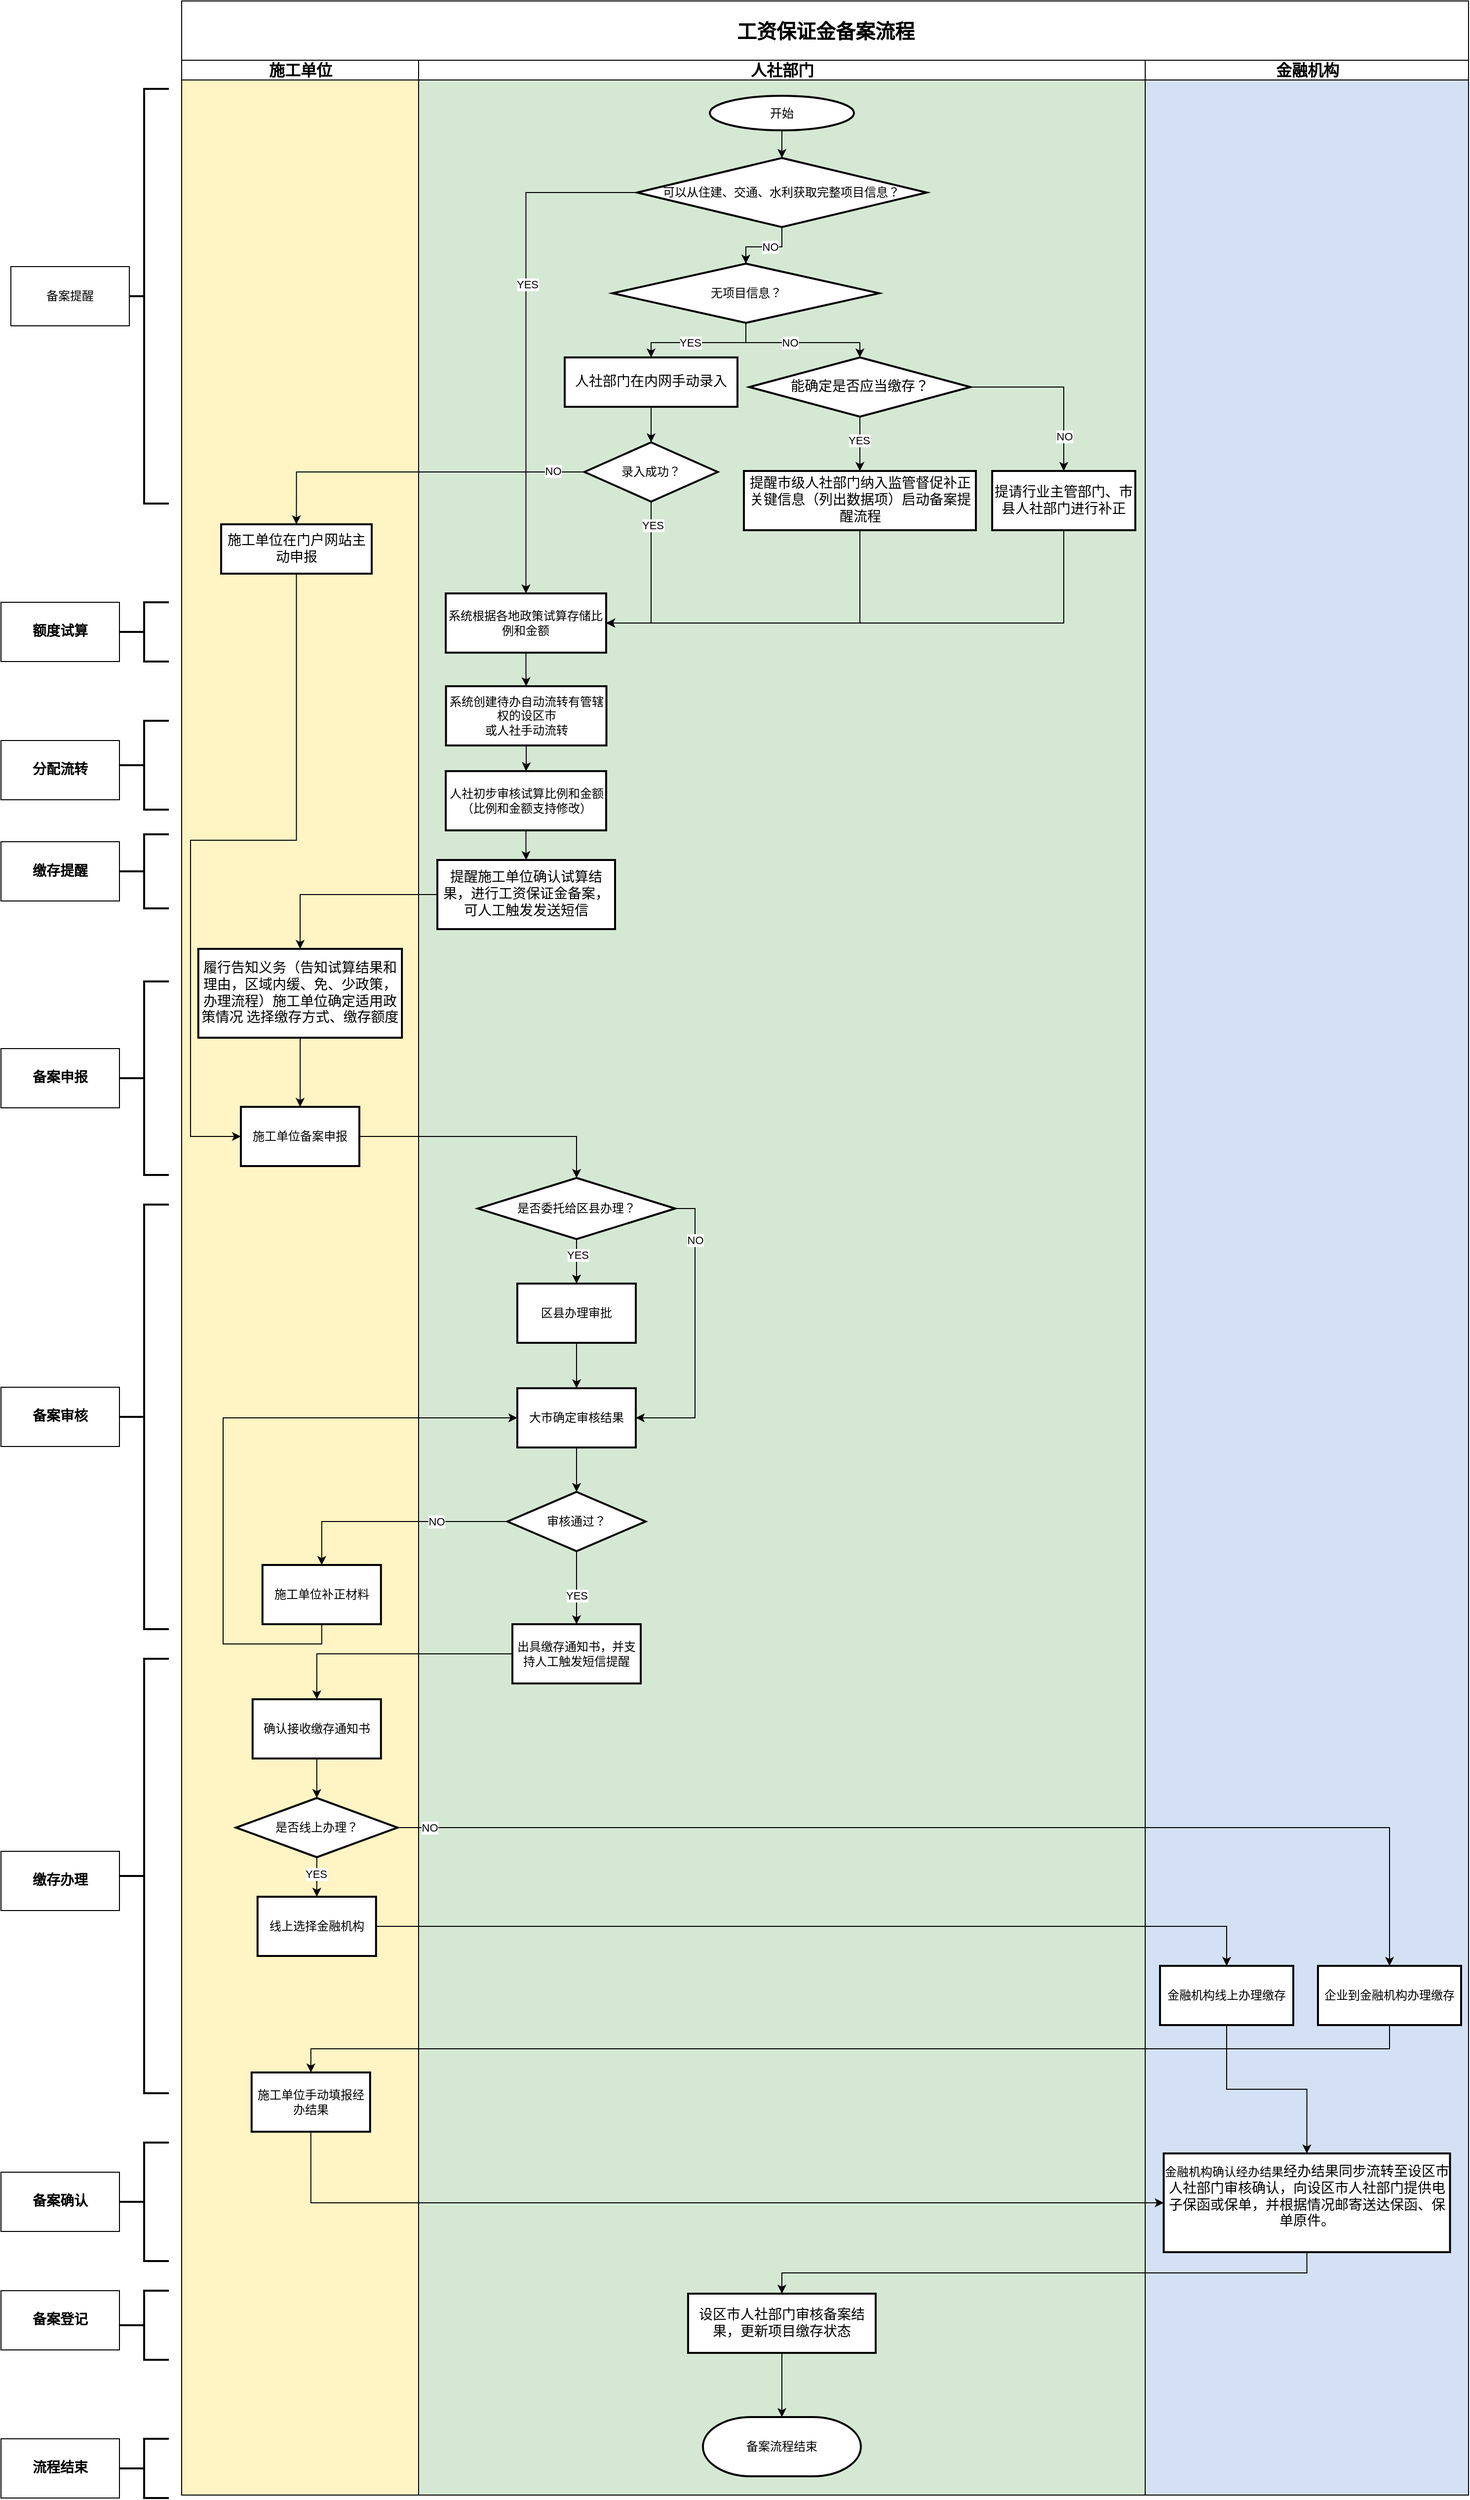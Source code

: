 <mxfile version="24.4.13" type="github" pages="4">
  <diagram id="C5RBs43oDa-KdzZeNtuy" name="工资保证金备案流程">
    <mxGraphModel dx="1062" dy="669" grid="0" gridSize="10" guides="1" tooltips="1" connect="1" arrows="1" fold="1" page="1" pageScale="1" pageWidth="827" pageHeight="1169" math="0" shadow="0">
      <root>
        <mxCell id="WIyWlLk6GJQsqaUBKTNV-0" />
        <mxCell id="WIyWlLk6GJQsqaUBKTNV-1" parent="WIyWlLk6GJQsqaUBKTNV-0" />
        <mxCell id="9LDn9u9Lr8wdJQs9lt3B-1" value="&lt;font style=&quot;font-size: 20px;&quot;&gt;工资保证金备案流程&lt;/font&gt;" style="swimlane;childLayout=stackLayout;resizeParent=1;resizeParentMax=0;startSize=60;html=1;" vertex="1" parent="WIyWlLk6GJQsqaUBKTNV-1">
          <mxGeometry x="203" y="101" width="1303.5" height="2526" as="geometry" />
        </mxCell>
        <mxCell id="9LDn9u9Lr8wdJQs9lt3B-2" value="施工单位" style="swimlane;startSize=20;html=1;fontSize=16;swimlaneFillColor=#FFF4C3;" vertex="1" parent="9LDn9u9Lr8wdJQs9lt3B-1">
          <mxGeometry y="60" width="240" height="2466" as="geometry" />
        </mxCell>
        <mxCell id="9LDn9u9Lr8wdJQs9lt3B-81" value="" style="edgeStyle=orthogonalEdgeStyle;rounded=0;orthogonalLoop=1;jettySize=auto;html=1;" edge="1" parent="9LDn9u9Lr8wdJQs9lt3B-2" source="9LDn9u9Lr8wdJQs9lt3B-77" target="9LDn9u9Lr8wdJQs9lt3B-80">
          <mxGeometry relative="1" as="geometry" />
        </mxCell>
        <mxCell id="9LDn9u9Lr8wdJQs9lt3B-77" value="&lt;p class=&quot;MsoNormal&quot;&gt;&lt;span style=&quot;mso-spacerun:&#39;yes&#39;;font-family:宋体;mso-ascii-font-family:Calibri;&lt;br/&gt;mso-hansi-font-family:Calibri;mso-bidi-font-family:&#39;Times New Roman&#39;;font-size:10.5pt;&lt;br/&gt;mso-font-kerning:1.0pt;&quot;&gt;&lt;font face=&quot;宋体&quot;&gt;履行告知义务（告知试算结果和理由，区域内缓、免、少政策，办理流程）&lt;/font&gt;&lt;/span&gt;&lt;font style=&quot;font-family: 宋体; font-size: 10.5pt; background-color: initial;&quot; face=&quot;宋体&quot;&gt;施工单位确定适用政策情况&lt;/font&gt;&lt;span style=&quot;font-family: 宋体; font-size: 10.5pt; background-color: initial;&quot;&gt; &lt;/span&gt;&lt;font style=&quot;font-family: 宋体; font-size: 10.5pt; background-color: initial;&quot; face=&quot;宋体&quot;&gt;选择缴存方式、&lt;/font&gt;&lt;font style=&quot;font-family: 宋体; font-size: 10.5pt; background-color: initial;&quot; face=&quot;宋体&quot;&gt;缴存额度&lt;/font&gt;&lt;/p&gt;" style="whiteSpace=wrap;html=1;strokeWidth=2;" vertex="1" parent="9LDn9u9Lr8wdJQs9lt3B-2">
          <mxGeometry x="16.87" y="900" width="206.25" height="90" as="geometry" />
        </mxCell>
        <mxCell id="9LDn9u9Lr8wdJQs9lt3B-80" value="施工单位备案申报" style="whiteSpace=wrap;html=1;strokeWidth=2;" vertex="1" parent="9LDn9u9Lr8wdJQs9lt3B-2">
          <mxGeometry x="59.99" y="1060" width="120" height="60" as="geometry" />
        </mxCell>
        <mxCell id="9LDn9u9Lr8wdJQs9lt3B-83" style="edgeStyle=orthogonalEdgeStyle;rounded=0;orthogonalLoop=1;jettySize=auto;html=1;entryX=0;entryY=0.5;entryDx=0;entryDy=0;" edge="1" parent="9LDn9u9Lr8wdJQs9lt3B-2" source="9LDn9u9Lr8wdJQs9lt3B-26" target="9LDn9u9Lr8wdJQs9lt3B-80">
          <mxGeometry relative="1" as="geometry">
            <Array as="points">
              <mxPoint x="116" y="790" />
              <mxPoint x="9" y="790" />
              <mxPoint x="9" y="1090" />
            </Array>
          </mxGeometry>
        </mxCell>
        <mxCell id="9LDn9u9Lr8wdJQs9lt3B-26" value="&lt;p class=&quot;MsoNormal&quot;&gt;&lt;span style=&quot;mso-spacerun:&#39;yes&#39;;font-family:宋体;mso-ascii-font-family:Calibri;&lt;br/&gt;mso-hansi-font-family:Calibri;mso-bidi-font-family:&#39;Times New Roman&#39;;font-size:10.5pt;&lt;br/&gt;mso-font-kerning:1.0pt;&quot;&gt;施工单位在门户网站主动申报&lt;/span&gt;&lt;/p&gt;" style="whiteSpace=wrap;html=1;strokeWidth=2;" vertex="1" parent="9LDn9u9Lr8wdJQs9lt3B-2">
          <mxGeometry x="40" y="470" width="152.5" height="50" as="geometry" />
        </mxCell>
        <mxCell id="9LDn9u9Lr8wdJQs9lt3B-89" value="施工单位补正材料" style="whiteSpace=wrap;html=1;strokeWidth=2;" vertex="1" parent="9LDn9u9Lr8wdJQs9lt3B-2">
          <mxGeometry x="81.87" y="1524" width="120" height="60" as="geometry" />
        </mxCell>
        <mxCell id="9LDn9u9Lr8wdJQs9lt3B-99" value="" style="edgeStyle=orthogonalEdgeStyle;rounded=0;orthogonalLoop=1;jettySize=auto;html=1;" edge="1" parent="9LDn9u9Lr8wdJQs9lt3B-2" source="9LDn9u9Lr8wdJQs9lt3B-96" target="9LDn9u9Lr8wdJQs9lt3B-98">
          <mxGeometry relative="1" as="geometry" />
        </mxCell>
        <mxCell id="9LDn9u9Lr8wdJQs9lt3B-96" value="确认接收缴存通知书" style="whiteSpace=wrap;html=1;strokeWidth=2;" vertex="1" parent="9LDn9u9Lr8wdJQs9lt3B-2">
          <mxGeometry x="71.87" y="1660" width="130" height="60" as="geometry" />
        </mxCell>
        <mxCell id="9LDn9u9Lr8wdJQs9lt3B-101" value="" style="edgeStyle=orthogonalEdgeStyle;rounded=0;orthogonalLoop=1;jettySize=auto;html=1;" edge="1" parent="9LDn9u9Lr8wdJQs9lt3B-2" source="9LDn9u9Lr8wdJQs9lt3B-98" target="9LDn9u9Lr8wdJQs9lt3B-100">
          <mxGeometry relative="1" as="geometry" />
        </mxCell>
        <mxCell id="9LDn9u9Lr8wdJQs9lt3B-108" value="YES" style="edgeLabel;html=1;align=center;verticalAlign=middle;resizable=0;points=[];" vertex="1" connectable="0" parent="9LDn9u9Lr8wdJQs9lt3B-101">
          <mxGeometry x="-0.141" y="-1" relative="1" as="geometry">
            <mxPoint as="offset" />
          </mxGeometry>
        </mxCell>
        <mxCell id="9LDn9u9Lr8wdJQs9lt3B-98" value="是否线上办理？" style="rhombus;whiteSpace=wrap;html=1;strokeWidth=2;" vertex="1" parent="9LDn9u9Lr8wdJQs9lt3B-2">
          <mxGeometry x="55.01" y="1760" width="163.75" height="60" as="geometry" />
        </mxCell>
        <mxCell id="9LDn9u9Lr8wdJQs9lt3B-100" value="线上选择金融机构" style="whiteSpace=wrap;html=1;strokeWidth=2;" vertex="1" parent="9LDn9u9Lr8wdJQs9lt3B-2">
          <mxGeometry x="76.885" y="1860" width="120" height="60" as="geometry" />
        </mxCell>
        <mxCell id="9LDn9u9Lr8wdJQs9lt3B-109" value="施工单位手动填报经办结果" style="whiteSpace=wrap;html=1;strokeWidth=2;" vertex="1" parent="9LDn9u9Lr8wdJQs9lt3B-2">
          <mxGeometry x="70.865" y="2038" width="120" height="60" as="geometry" />
        </mxCell>
        <mxCell id="9LDn9u9Lr8wdJQs9lt3B-3" value="人社部门" style="swimlane;startSize=20;html=1;fontSize=16;swimlaneFillColor=#D5E8D4;" vertex="1" parent="9LDn9u9Lr8wdJQs9lt3B-1">
          <mxGeometry x="240" y="60" width="736" height="2466" as="geometry" />
        </mxCell>
        <mxCell id="9LDn9u9Lr8wdJQs9lt3B-5" value="开始" style="strokeWidth=2;html=1;shape=mxgraph.flowchart.start_2;whiteSpace=wrap;" vertex="1" parent="9LDn9u9Lr8wdJQs9lt3B-3">
          <mxGeometry x="295" y="36" width="146" height="35" as="geometry" />
        </mxCell>
        <mxCell id="9LDn9u9Lr8wdJQs9lt3B-9" value="" style="edgeStyle=orthogonalEdgeStyle;rounded=0;orthogonalLoop=1;jettySize=auto;html=1;exitX=0;exitY=0.5;exitDx=0;exitDy=0;exitPerimeter=0;" edge="1" parent="9LDn9u9Lr8wdJQs9lt3B-3" source="9LDn9u9Lr8wdJQs9lt3B-6" target="9LDn9u9Lr8wdJQs9lt3B-8">
          <mxGeometry relative="1" as="geometry" />
        </mxCell>
        <mxCell id="9LDn9u9Lr8wdJQs9lt3B-10" value="YES" style="edgeLabel;html=1;align=center;verticalAlign=middle;resizable=0;points=[];" vertex="1" connectable="0" parent="9LDn9u9Lr8wdJQs9lt3B-9">
          <mxGeometry x="-0.209" y="1" relative="1" as="geometry">
            <mxPoint as="offset" />
          </mxGeometry>
        </mxCell>
        <mxCell id="9LDn9u9Lr8wdJQs9lt3B-6" value="可以从住建、交通、水利获取完整项目信息？" style="strokeWidth=2;html=1;shape=mxgraph.flowchart.decision;whiteSpace=wrap;" vertex="1" parent="9LDn9u9Lr8wdJQs9lt3B-3">
          <mxGeometry x="221.28" y="99" width="293.44" height="70" as="geometry" />
        </mxCell>
        <mxCell id="9LDn9u9Lr8wdJQs9lt3B-63" style="edgeStyle=orthogonalEdgeStyle;rounded=0;orthogonalLoop=1;jettySize=auto;html=1;entryX=0.5;entryY=0;entryDx=0;entryDy=0;" edge="1" parent="9LDn9u9Lr8wdJQs9lt3B-3" source="9LDn9u9Lr8wdJQs9lt3B-8" target="9LDn9u9Lr8wdJQs9lt3B-73">
          <mxGeometry relative="1" as="geometry" />
        </mxCell>
        <mxCell id="9LDn9u9Lr8wdJQs9lt3B-8" value="系统根据各地政策试算存储比例和金额" style="whiteSpace=wrap;html=1;strokeWidth=2;" vertex="1" parent="9LDn9u9Lr8wdJQs9lt3B-3">
          <mxGeometry x="27.49" y="540" width="162.51" height="60" as="geometry" />
        </mxCell>
        <mxCell id="9LDn9u9Lr8wdJQs9lt3B-32" value="" style="edgeStyle=orthogonalEdgeStyle;rounded=0;orthogonalLoop=1;jettySize=auto;html=1;entryX=0.5;entryY=0;entryDx=0;entryDy=0;entryPerimeter=0;" edge="1" parent="9LDn9u9Lr8wdJQs9lt3B-3" source="9LDn9u9Lr8wdJQs9lt3B-11" target="9LDn9u9Lr8wdJQs9lt3B-31">
          <mxGeometry relative="1" as="geometry" />
        </mxCell>
        <mxCell id="P9kjY3QteEgsQfag1fit-1" value="NO" style="edgeLabel;html=1;align=center;verticalAlign=middle;resizable=0;points=[];" vertex="1" connectable="0" parent="9LDn9u9Lr8wdJQs9lt3B-32">
          <mxGeometry x="-0.15" relative="1" as="geometry">
            <mxPoint as="offset" />
          </mxGeometry>
        </mxCell>
        <mxCell id="9LDn9u9Lr8wdJQs9lt3B-11" value="无项目信息？" style="strokeWidth=2;html=1;shape=mxgraph.flowchart.decision;whiteSpace=wrap;" vertex="1" parent="9LDn9u9Lr8wdJQs9lt3B-3">
          <mxGeometry x="196.5" y="206" width="270" height="60" as="geometry" />
        </mxCell>
        <mxCell id="9LDn9u9Lr8wdJQs9lt3B-18" value="" style="edgeStyle=orthogonalEdgeStyle;rounded=0;orthogonalLoop=1;jettySize=auto;html=1;" edge="1" parent="9LDn9u9Lr8wdJQs9lt3B-3" source="9LDn9u9Lr8wdJQs9lt3B-14" target="9LDn9u9Lr8wdJQs9lt3B-17">
          <mxGeometry relative="1" as="geometry" />
        </mxCell>
        <mxCell id="9LDn9u9Lr8wdJQs9lt3B-14" value="&lt;p class=&quot;MsoNormal&quot;&gt;&lt;span style=&quot;mso-spacerun:&#39;yes&#39;;font-family:宋体;mso-ascii-font-family:Calibri;&lt;br/&gt;mso-hansi-font-family:Calibri;mso-bidi-font-family:&#39;Times New Roman&#39;;font-size:10.5pt;&lt;br/&gt;mso-font-kerning:1.0pt;&quot;&gt;人社部门在内网手动录入&lt;/span&gt;&lt;span style=&quot;mso-spacerun:&#39;yes&#39;;font-family:宋体;mso-ascii-font-family:Calibri;&lt;br/&gt;mso-hansi-font-family:Calibri;mso-bidi-font-family:&#39;Times New Roman&#39;;font-size:10.5pt;&lt;br/&gt;mso-font-kerning:1.0pt;&quot;&gt;&lt;/span&gt;&lt;/p&gt;" style="whiteSpace=wrap;html=1;strokeWidth=2;" vertex="1" parent="9LDn9u9Lr8wdJQs9lt3B-3">
          <mxGeometry x="148" y="301" width="175" height="50" as="geometry" />
        </mxCell>
        <mxCell id="9LDn9u9Lr8wdJQs9lt3B-12" value="" style="edgeStyle=orthogonalEdgeStyle;rounded=0;orthogonalLoop=1;jettySize=auto;html=1;" edge="1" parent="9LDn9u9Lr8wdJQs9lt3B-3" source="9LDn9u9Lr8wdJQs9lt3B-6" target="9LDn9u9Lr8wdJQs9lt3B-11">
          <mxGeometry relative="1" as="geometry" />
        </mxCell>
        <mxCell id="9LDn9u9Lr8wdJQs9lt3B-13" value="NO" style="edgeLabel;html=1;align=center;verticalAlign=middle;resizable=0;points=[];" vertex="1" connectable="0" parent="9LDn9u9Lr8wdJQs9lt3B-12">
          <mxGeometry x="-0.132" relative="1" as="geometry">
            <mxPoint as="offset" />
          </mxGeometry>
        </mxCell>
        <mxCell id="9LDn9u9Lr8wdJQs9lt3B-15" value="" style="edgeStyle=orthogonalEdgeStyle;rounded=0;orthogonalLoop=1;jettySize=auto;html=1;" edge="1" parent="9LDn9u9Lr8wdJQs9lt3B-3" source="9LDn9u9Lr8wdJQs9lt3B-11" target="9LDn9u9Lr8wdJQs9lt3B-14">
          <mxGeometry relative="1" as="geometry" />
        </mxCell>
        <mxCell id="9LDn9u9Lr8wdJQs9lt3B-16" value="YES" style="edgeLabel;html=1;align=center;verticalAlign=middle;resizable=0;points=[];" vertex="1" connectable="0" parent="9LDn9u9Lr8wdJQs9lt3B-15">
          <mxGeometry x="0.168" relative="1" as="geometry">
            <mxPoint as="offset" />
          </mxGeometry>
        </mxCell>
        <mxCell id="9LDn9u9Lr8wdJQs9lt3B-145" style="edgeStyle=orthogonalEdgeStyle;rounded=0;orthogonalLoop=1;jettySize=auto;html=1;entryX=1;entryY=0.5;entryDx=0;entryDy=0;exitX=0.5;exitY=1;exitDx=0;exitDy=0;" edge="1" parent="9LDn9u9Lr8wdJQs9lt3B-3" source="9LDn9u9Lr8wdJQs9lt3B-17" target="9LDn9u9Lr8wdJQs9lt3B-8">
          <mxGeometry relative="1" as="geometry" />
        </mxCell>
        <mxCell id="9LDn9u9Lr8wdJQs9lt3B-146" value="YES" style="edgeLabel;html=1;align=center;verticalAlign=middle;resizable=0;points=[];" vertex="1" connectable="0" parent="9LDn9u9Lr8wdJQs9lt3B-145">
          <mxGeometry x="-0.72" y="1" relative="1" as="geometry">
            <mxPoint as="offset" />
          </mxGeometry>
        </mxCell>
        <mxCell id="9LDn9u9Lr8wdJQs9lt3B-17" value="录入成功？" style="rhombus;whiteSpace=wrap;html=1;strokeWidth=2;" vertex="1" parent="9LDn9u9Lr8wdJQs9lt3B-3">
          <mxGeometry x="168" y="387" width="135" height="60" as="geometry" />
        </mxCell>
        <mxCell id="9LDn9u9Lr8wdJQs9lt3B-34" value="" style="edgeStyle=orthogonalEdgeStyle;rounded=0;orthogonalLoop=1;jettySize=auto;html=1;" edge="1" parent="9LDn9u9Lr8wdJQs9lt3B-3" source="9LDn9u9Lr8wdJQs9lt3B-31" target="9LDn9u9Lr8wdJQs9lt3B-33">
          <mxGeometry relative="1" as="geometry" />
        </mxCell>
        <mxCell id="9LDn9u9Lr8wdJQs9lt3B-35" value="YES" style="edgeLabel;html=1;align=center;verticalAlign=middle;resizable=0;points=[];" vertex="1" connectable="0" parent="9LDn9u9Lr8wdJQs9lt3B-34">
          <mxGeometry x="-0.133" y="-1" relative="1" as="geometry">
            <mxPoint as="offset" />
          </mxGeometry>
        </mxCell>
        <mxCell id="9LDn9u9Lr8wdJQs9lt3B-37" value="" style="edgeStyle=orthogonalEdgeStyle;rounded=0;orthogonalLoop=1;jettySize=auto;html=1;" edge="1" parent="9LDn9u9Lr8wdJQs9lt3B-3" source="9LDn9u9Lr8wdJQs9lt3B-31" target="9LDn9u9Lr8wdJQs9lt3B-36">
          <mxGeometry relative="1" as="geometry" />
        </mxCell>
        <mxCell id="9LDn9u9Lr8wdJQs9lt3B-38" value="NO" style="edgeLabel;html=1;align=center;verticalAlign=middle;resizable=0;points=[];" vertex="1" connectable="0" parent="9LDn9u9Lr8wdJQs9lt3B-37">
          <mxGeometry x="0.604" relative="1" as="geometry">
            <mxPoint as="offset" />
          </mxGeometry>
        </mxCell>
        <mxCell id="9LDn9u9Lr8wdJQs9lt3B-31" value="&lt;pre&gt;&lt;span style=&quot;mso-spacerun:&#39;yes&#39;;font-family:宋体;mso-ascii-font-family:Calibri;&lt;br/&gt;mso-hansi-font-family:Calibri;mso-bidi-font-family:&#39;Times New Roman&#39;;font-size:10.5pt;&lt;br/&gt;mso-font-kerning:1.0pt;&quot;&gt;能确定是否应当缴存？&lt;/span&gt;&lt;/pre&gt;" style="strokeWidth=2;html=1;shape=mxgraph.flowchart.decision;whiteSpace=wrap;strokeColor=default;align=center;verticalAlign=middle;fontFamily=Helvetica;fontSize=12;fontColor=default;fillColor=default;" vertex="1" parent="9LDn9u9Lr8wdJQs9lt3B-3">
          <mxGeometry x="335" y="301" width="224" height="60" as="geometry" />
        </mxCell>
        <mxCell id="9LDn9u9Lr8wdJQs9lt3B-42" value="" style="edgeStyle=orthogonalEdgeStyle;rounded=0;orthogonalLoop=1;jettySize=auto;html=1;entryX=1;entryY=0.5;entryDx=0;entryDy=0;exitX=0.5;exitY=1;exitDx=0;exitDy=0;" edge="1" parent="9LDn9u9Lr8wdJQs9lt3B-3" source="9LDn9u9Lr8wdJQs9lt3B-33" target="9LDn9u9Lr8wdJQs9lt3B-8">
          <mxGeometry relative="1" as="geometry" />
        </mxCell>
        <mxCell id="9LDn9u9Lr8wdJQs9lt3B-33" value="&lt;p class=&quot;MsoNormal&quot;&gt;&lt;span style=&quot;mso-spacerun:&#39;yes&#39;;font-family:宋体;mso-ascii-font-family:Calibri;&lt;br/&gt;mso-hansi-font-family:Calibri;mso-bidi-font-family:&#39;Times New Roman&#39;;font-size:10.5pt;&lt;br/&gt;mso-font-kerning:1.0pt;&quot;&gt;提醒市级人社部门纳入监管&lt;/span&gt;&lt;span style=&quot;background-color: initial; font-family: 宋体; font-size: 10.5pt;&quot;&gt;督促补正关键信息（列出数据项）启动&lt;/span&gt;&lt;span style=&quot;background-color: initial;&quot;&gt;&lt;span style=&quot;font-family: 宋体; font-size: 10.5pt;&quot;&gt;备案提醒&lt;/span&gt;&lt;/span&gt;&lt;span style=&quot;background-color: initial; font-family: 宋体; font-size: 10.5pt;&quot;&gt;流程&lt;/span&gt;&lt;/p&gt;" style="html=1;strokeWidth=2;whiteSpace=wrap;" vertex="1" parent="9LDn9u9Lr8wdJQs9lt3B-3">
          <mxGeometry x="329.5" y="416" width="235" height="60" as="geometry" />
        </mxCell>
        <mxCell id="P9kjY3QteEgsQfag1fit-2" style="edgeStyle=orthogonalEdgeStyle;rounded=0;orthogonalLoop=1;jettySize=auto;html=1;entryX=1;entryY=0.5;entryDx=0;entryDy=0;exitX=0.5;exitY=1;exitDx=0;exitDy=0;" edge="1" parent="9LDn9u9Lr8wdJQs9lt3B-3" source="9LDn9u9Lr8wdJQs9lt3B-36" target="9LDn9u9Lr8wdJQs9lt3B-8">
          <mxGeometry relative="1" as="geometry" />
        </mxCell>
        <mxCell id="9LDn9u9Lr8wdJQs9lt3B-36" value="&lt;p class=&quot;MsoNormal&quot;&gt;&lt;span style=&quot;mso-spacerun:&#39;yes&#39;;font-family:宋体;mso-ascii-font-family:Calibri;&lt;br/&gt;mso-hansi-font-family:Calibri;mso-bidi-font-family:&#39;Times New Roman&#39;;font-size:10.5pt;&lt;br/&gt;mso-font-kerning:1.0pt;&quot;&gt;提请行业主管部门、市县人社部门进行补正&lt;/span&gt;&lt;/p&gt;" style="whiteSpace=wrap;html=1;strokeWidth=2;" vertex="1" parent="9LDn9u9Lr8wdJQs9lt3B-3">
          <mxGeometry x="581" y="416" width="145" height="60" as="geometry" />
        </mxCell>
        <mxCell id="9LDn9u9Lr8wdJQs9lt3B-48" value="" style="edgeStyle=orthogonalEdgeStyle;rounded=0;orthogonalLoop=1;jettySize=auto;html=1;" edge="1" parent="9LDn9u9Lr8wdJQs9lt3B-3" source="9LDn9u9Lr8wdJQs9lt3B-45" target="9LDn9u9Lr8wdJQs9lt3B-47">
          <mxGeometry relative="1" as="geometry" />
        </mxCell>
        <mxCell id="9LDn9u9Lr8wdJQs9lt3B-49" value="YES" style="edgeLabel;html=1;align=center;verticalAlign=middle;resizable=0;points=[];" vertex="1" connectable="0" parent="9LDn9u9Lr8wdJQs9lt3B-48">
          <mxGeometry x="-0.289" y="1" relative="1" as="geometry">
            <mxPoint as="offset" />
          </mxGeometry>
        </mxCell>
        <mxCell id="9LDn9u9Lr8wdJQs9lt3B-60" style="edgeStyle=orthogonalEdgeStyle;rounded=0;orthogonalLoop=1;jettySize=auto;html=1;entryX=1;entryY=0.5;entryDx=0;entryDy=0;exitX=1;exitY=0.5;exitDx=0;exitDy=0;" edge="1" parent="9LDn9u9Lr8wdJQs9lt3B-3" source="9LDn9u9Lr8wdJQs9lt3B-45" target="9LDn9u9Lr8wdJQs9lt3B-50">
          <mxGeometry relative="1" as="geometry" />
        </mxCell>
        <mxCell id="9LDn9u9Lr8wdJQs9lt3B-61" value="NO" style="edgeLabel;html=1;align=center;verticalAlign=middle;resizable=0;points=[];" vertex="1" connectable="0" parent="9LDn9u9Lr8wdJQs9lt3B-60">
          <mxGeometry x="-0.638" relative="1" as="geometry">
            <mxPoint y="-1" as="offset" />
          </mxGeometry>
        </mxCell>
        <mxCell id="9LDn9u9Lr8wdJQs9lt3B-45" value="是否委托给区县办理？" style="rhombus;whiteSpace=wrap;html=1;strokeWidth=2;" vertex="1" parent="9LDn9u9Lr8wdJQs9lt3B-3">
          <mxGeometry x="60.01" y="1132" width="200" height="62" as="geometry" />
        </mxCell>
        <mxCell id="9LDn9u9Lr8wdJQs9lt3B-51" value="" style="edgeStyle=orthogonalEdgeStyle;rounded=0;orthogonalLoop=1;jettySize=auto;html=1;" edge="1" parent="9LDn9u9Lr8wdJQs9lt3B-3" source="9LDn9u9Lr8wdJQs9lt3B-47" target="9LDn9u9Lr8wdJQs9lt3B-50">
          <mxGeometry relative="1" as="geometry" />
        </mxCell>
        <mxCell id="9LDn9u9Lr8wdJQs9lt3B-47" value="区县办理审批" style="whiteSpace=wrap;html=1;strokeWidth=2;" vertex="1" parent="9LDn9u9Lr8wdJQs9lt3B-3">
          <mxGeometry x="100.01" y="1239" width="120" height="60" as="geometry" />
        </mxCell>
        <mxCell id="9LDn9u9Lr8wdJQs9lt3B-86" value="" style="edgeStyle=orthogonalEdgeStyle;rounded=0;orthogonalLoop=1;jettySize=auto;html=1;" edge="1" parent="9LDn9u9Lr8wdJQs9lt3B-3" source="9LDn9u9Lr8wdJQs9lt3B-50" target="9LDn9u9Lr8wdJQs9lt3B-85">
          <mxGeometry relative="1" as="geometry" />
        </mxCell>
        <mxCell id="9LDn9u9Lr8wdJQs9lt3B-50" value="大市确定审核结果" style="whiteSpace=wrap;html=1;strokeWidth=2;" vertex="1" parent="9LDn9u9Lr8wdJQs9lt3B-3">
          <mxGeometry x="100" y="1345" width="120" height="60" as="geometry" />
        </mxCell>
        <mxCell id="9LDn9u9Lr8wdJQs9lt3B-62" value="人社初步审核试算比例和金额（比例和金额支持修改）" style="whiteSpace=wrap;html=1;strokeWidth=2;" vertex="1" parent="9LDn9u9Lr8wdJQs9lt3B-3">
          <mxGeometry x="27.5" y="720" width="162.5" height="60" as="geometry" />
        </mxCell>
        <mxCell id="9LDn9u9Lr8wdJQs9lt3B-74" style="edgeStyle=orthogonalEdgeStyle;rounded=0;orthogonalLoop=1;jettySize=auto;html=1;entryX=0.5;entryY=0;entryDx=0;entryDy=0;" edge="1" parent="9LDn9u9Lr8wdJQs9lt3B-3" source="9LDn9u9Lr8wdJQs9lt3B-73" target="9LDn9u9Lr8wdJQs9lt3B-62">
          <mxGeometry relative="1" as="geometry" />
        </mxCell>
        <mxCell id="9LDn9u9Lr8wdJQs9lt3B-73" value="系统创建待办自动流转有管辖权的设区市&lt;div&gt;或&lt;span style=&quot;background-color: initial;&quot;&gt;人社手动流转&lt;/span&gt;&lt;/div&gt;" style="whiteSpace=wrap;html=1;strokeWidth=2;" vertex="1" parent="9LDn9u9Lr8wdJQs9lt3B-3">
          <mxGeometry x="27.75" y="634" width="162.51" height="60" as="geometry" />
        </mxCell>
        <mxCell id="9LDn9u9Lr8wdJQs9lt3B-65" value="&lt;p class=&quot;MsoNormal&quot;&gt;&lt;span style=&quot;mso-spacerun:&#39;yes&#39;;font-family:宋体;mso-ascii-font-family:Calibri;&lt;br/&gt;mso-hansi-font-family:Calibri;mso-bidi-font-family:&#39;Times New Roman&#39;;font-size:10.5pt;&lt;br/&gt;mso-font-kerning:1.0pt;&quot;&gt;提醒施工单位确认试算结果，进行工资保证金备案，可人工触发发送短信&lt;/span&gt;&lt;/p&gt;" style="whiteSpace=wrap;html=1;strokeWidth=2;" vertex="1" parent="9LDn9u9Lr8wdJQs9lt3B-3">
          <mxGeometry x="19" y="810" width="180" height="70" as="geometry" />
        </mxCell>
        <mxCell id="9LDn9u9Lr8wdJQs9lt3B-69" style="edgeStyle=orthogonalEdgeStyle;rounded=0;orthogonalLoop=1;jettySize=auto;html=1;entryX=0.5;entryY=0;entryDx=0;entryDy=0;" edge="1" parent="9LDn9u9Lr8wdJQs9lt3B-3" source="9LDn9u9Lr8wdJQs9lt3B-62" target="9LDn9u9Lr8wdJQs9lt3B-65">
          <mxGeometry relative="1" as="geometry" />
        </mxCell>
        <mxCell id="9LDn9u9Lr8wdJQs9lt3B-88" value="" style="edgeStyle=orthogonalEdgeStyle;rounded=0;orthogonalLoop=1;jettySize=auto;html=1;" edge="1" parent="9LDn9u9Lr8wdJQs9lt3B-3" source="9LDn9u9Lr8wdJQs9lt3B-85" target="9LDn9u9Lr8wdJQs9lt3B-87">
          <mxGeometry relative="1" as="geometry" />
        </mxCell>
        <mxCell id="9LDn9u9Lr8wdJQs9lt3B-92" value="YES" style="edgeLabel;html=1;align=center;verticalAlign=middle;resizable=0;points=[];" vertex="1" connectable="0" parent="9LDn9u9Lr8wdJQs9lt3B-88">
          <mxGeometry x="0.213" relative="1" as="geometry">
            <mxPoint as="offset" />
          </mxGeometry>
        </mxCell>
        <mxCell id="9LDn9u9Lr8wdJQs9lt3B-85" value="审核通过？" style="rhombus;whiteSpace=wrap;html=1;strokeWidth=2;" vertex="1" parent="9LDn9u9Lr8wdJQs9lt3B-3">
          <mxGeometry x="90" y="1450" width="140" height="60" as="geometry" />
        </mxCell>
        <mxCell id="9LDn9u9Lr8wdJQs9lt3B-87" value="出具缴存通知书，并支持人工触发短信提醒" style="whiteSpace=wrap;html=1;strokeWidth=2;" vertex="1" parent="9LDn9u9Lr8wdJQs9lt3B-3">
          <mxGeometry x="95.01" y="1584" width="130" height="60" as="geometry" />
        </mxCell>
        <mxCell id="9LDn9u9Lr8wdJQs9lt3B-123" value="&lt;p class=&quot;MsoNormal&quot;&gt;&lt;span style=&quot;font-family: 宋体; font-size: 10.5pt;&quot;&gt;设区市人社部门审核备案结果，更新项目缴存状态&lt;/span&gt;&lt;/p&gt;" style="whiteSpace=wrap;html=1;strokeWidth=2;" vertex="1" parent="9LDn9u9Lr8wdJQs9lt3B-3">
          <mxGeometry x="273" y="2262" width="190" height="60" as="geometry" />
        </mxCell>
        <mxCell id="9LDn9u9Lr8wdJQs9lt3B-147" value="备案流程结束" style="strokeWidth=2;html=1;shape=mxgraph.flowchart.terminator;whiteSpace=wrap;" vertex="1" parent="9LDn9u9Lr8wdJQs9lt3B-3">
          <mxGeometry x="288" y="2387" width="160" height="60" as="geometry" />
        </mxCell>
        <mxCell id="9LDn9u9Lr8wdJQs9lt3B-148" style="edgeStyle=orthogonalEdgeStyle;rounded=0;orthogonalLoop=1;jettySize=auto;html=1;entryX=0.5;entryY=0;entryDx=0;entryDy=0;entryPerimeter=0;" edge="1" parent="9LDn9u9Lr8wdJQs9lt3B-3" source="9LDn9u9Lr8wdJQs9lt3B-123" target="9LDn9u9Lr8wdJQs9lt3B-147">
          <mxGeometry relative="1" as="geometry" />
        </mxCell>
        <mxCell id="P9kjY3QteEgsQfag1fit-0" style="edgeStyle=orthogonalEdgeStyle;rounded=0;orthogonalLoop=1;jettySize=auto;html=1;entryX=0.5;entryY=0;entryDx=0;entryDy=0;entryPerimeter=0;" edge="1" parent="9LDn9u9Lr8wdJQs9lt3B-3" source="9LDn9u9Lr8wdJQs9lt3B-5" target="9LDn9u9Lr8wdJQs9lt3B-6">
          <mxGeometry relative="1" as="geometry" />
        </mxCell>
        <mxCell id="9LDn9u9Lr8wdJQs9lt3B-4" value="金融机构" style="swimlane;startSize=20;html=1;fontSize=16;swimlaneFillColor=#D4E1F5;" vertex="1" parent="9LDn9u9Lr8wdJQs9lt3B-1">
          <mxGeometry x="976" y="60" width="327.5" height="2466" as="geometry" />
        </mxCell>
        <mxCell id="9LDn9u9Lr8wdJQs9lt3B-102" value="企业到金融机构办理缴存" style="whiteSpace=wrap;html=1;strokeWidth=2;" vertex="1" parent="9LDn9u9Lr8wdJQs9lt3B-4">
          <mxGeometry x="175" y="1930" width="145" height="60" as="geometry" />
        </mxCell>
        <mxCell id="9LDn9u9Lr8wdJQs9lt3B-122" style="edgeStyle=orthogonalEdgeStyle;rounded=0;orthogonalLoop=1;jettySize=auto;html=1;entryX=0.5;entryY=0;entryDx=0;entryDy=0;" edge="1" parent="9LDn9u9Lr8wdJQs9lt3B-4" source="9LDn9u9Lr8wdJQs9lt3B-105" target="9LDn9u9Lr8wdJQs9lt3B-111">
          <mxGeometry relative="1" as="geometry" />
        </mxCell>
        <mxCell id="9LDn9u9Lr8wdJQs9lt3B-105" value="金融机构线上办理缴存" style="whiteSpace=wrap;html=1;strokeWidth=2;" vertex="1" parent="9LDn9u9Lr8wdJQs9lt3B-4">
          <mxGeometry x="15" y="1930" width="135" height="60" as="geometry" />
        </mxCell>
        <mxCell id="9LDn9u9Lr8wdJQs9lt3B-111" value="金融机构确认经办结果&lt;span style=&quot;text-indent: -94.5pt; background-color: initial; font-family: 宋体; font-size: 10.5pt;&quot;&gt;经办结果同步流转至&lt;/span&gt;&lt;span style=&quot;text-indent: -94.5pt; background-color: initial; font-family: 宋体; font-size: 10.5pt;&quot;&gt;设区市人社部门审核确认，向&lt;/span&gt;&lt;span style=&quot;text-indent: -94.5pt; background-color: initial; font-family: 宋体; font-size: 10.5pt;&quot;&gt;设区市人社部门提供电子保函或保单，并根据情况邮寄送达保函、保单原件。&lt;/span&gt;&lt;p style=&quot;margin-left:94.5pt;text-indent:-94.5pt;mso-char-indent-count:-9.0;&quot; class=&quot;MsoNormal&quot;&gt;&lt;span style=&quot;font-family: 宋体; font-size: 10.5pt;&quot;&gt;&lt;/span&gt;&lt;/p&gt;" style="whiteSpace=wrap;html=1;strokeWidth=2;" vertex="1" parent="9LDn9u9Lr8wdJQs9lt3B-4">
          <mxGeometry x="18.75" y="2120" width="290" height="100" as="geometry" />
        </mxCell>
        <mxCell id="9LDn9u9Lr8wdJQs9lt3B-78" style="edgeStyle=orthogonalEdgeStyle;rounded=0;orthogonalLoop=1;jettySize=auto;html=1;entryX=0.5;entryY=0;entryDx=0;entryDy=0;" edge="1" parent="9LDn9u9Lr8wdJQs9lt3B-1" source="9LDn9u9Lr8wdJQs9lt3B-65" target="9LDn9u9Lr8wdJQs9lt3B-77">
          <mxGeometry relative="1" as="geometry" />
        </mxCell>
        <mxCell id="9LDn9u9Lr8wdJQs9lt3B-27" style="edgeStyle=orthogonalEdgeStyle;rounded=0;orthogonalLoop=1;jettySize=auto;html=1;entryX=0.5;entryY=0;entryDx=0;entryDy=0;" edge="1" parent="9LDn9u9Lr8wdJQs9lt3B-1" source="9LDn9u9Lr8wdJQs9lt3B-17" target="9LDn9u9Lr8wdJQs9lt3B-26">
          <mxGeometry relative="1" as="geometry" />
        </mxCell>
        <mxCell id="9LDn9u9Lr8wdJQs9lt3B-30" value="NO" style="edgeLabel;html=1;align=center;verticalAlign=middle;resizable=0;points=[];" vertex="1" connectable="0" parent="9LDn9u9Lr8wdJQs9lt3B-27">
          <mxGeometry x="-0.815" y="-1" relative="1" as="geometry">
            <mxPoint as="offset" />
          </mxGeometry>
        </mxCell>
        <mxCell id="9LDn9u9Lr8wdJQs9lt3B-84" style="edgeStyle=orthogonalEdgeStyle;rounded=0;orthogonalLoop=1;jettySize=auto;html=1;entryX=0.5;entryY=0;entryDx=0;entryDy=0;" edge="1" parent="9LDn9u9Lr8wdJQs9lt3B-1" source="9LDn9u9Lr8wdJQs9lt3B-80" target="9LDn9u9Lr8wdJQs9lt3B-45">
          <mxGeometry relative="1" as="geometry">
            <mxPoint x="400" y="1170" as="targetPoint" />
          </mxGeometry>
        </mxCell>
        <mxCell id="9LDn9u9Lr8wdJQs9lt3B-90" value="" style="edgeStyle=orthogonalEdgeStyle;rounded=0;orthogonalLoop=1;jettySize=auto;html=1;entryX=0.5;entryY=0;entryDx=0;entryDy=0;" edge="1" parent="9LDn9u9Lr8wdJQs9lt3B-1" source="9LDn9u9Lr8wdJQs9lt3B-85" target="9LDn9u9Lr8wdJQs9lt3B-89">
          <mxGeometry relative="1" as="geometry" />
        </mxCell>
        <mxCell id="9LDn9u9Lr8wdJQs9lt3B-91" value="NO" style="edgeLabel;html=1;align=center;verticalAlign=middle;resizable=0;points=[];" vertex="1" connectable="0" parent="9LDn9u9Lr8wdJQs9lt3B-90">
          <mxGeometry x="-0.379" relative="1" as="geometry">
            <mxPoint as="offset" />
          </mxGeometry>
        </mxCell>
        <mxCell id="9LDn9u9Lr8wdJQs9lt3B-95" style="edgeStyle=orthogonalEdgeStyle;rounded=0;orthogonalLoop=1;jettySize=auto;html=1;entryX=0;entryY=0.5;entryDx=0;entryDy=0;exitX=0.5;exitY=1;exitDx=0;exitDy=0;" edge="1" parent="9LDn9u9Lr8wdJQs9lt3B-1" source="9LDn9u9Lr8wdJQs9lt3B-89" target="9LDn9u9Lr8wdJQs9lt3B-50">
          <mxGeometry relative="1" as="geometry">
            <Array as="points">
              <mxPoint x="142" y="1664" />
              <mxPoint x="42" y="1664" />
              <mxPoint x="42" y="1435" />
            </Array>
          </mxGeometry>
        </mxCell>
        <mxCell id="9LDn9u9Lr8wdJQs9lt3B-103" value="" style="edgeStyle=orthogonalEdgeStyle;rounded=0;orthogonalLoop=1;jettySize=auto;html=1;exitX=1;exitY=0.5;exitDx=0;exitDy=0;" edge="1" parent="9LDn9u9Lr8wdJQs9lt3B-1" source="9LDn9u9Lr8wdJQs9lt3B-98" target="9LDn9u9Lr8wdJQs9lt3B-102">
          <mxGeometry relative="1" as="geometry">
            <mxPoint x="253.28" y="1810.0" as="sourcePoint" />
          </mxGeometry>
        </mxCell>
        <mxCell id="9LDn9u9Lr8wdJQs9lt3B-107" value="NO" style="edgeLabel;html=1;align=center;verticalAlign=middle;resizable=0;points=[];" vertex="1" connectable="0" parent="9LDn9u9Lr8wdJQs9lt3B-103">
          <mxGeometry x="-0.945" relative="1" as="geometry">
            <mxPoint as="offset" />
          </mxGeometry>
        </mxCell>
        <mxCell id="9LDn9u9Lr8wdJQs9lt3B-106" value="" style="edgeStyle=orthogonalEdgeStyle;rounded=0;orthogonalLoop=1;jettySize=auto;html=1;" edge="1" parent="9LDn9u9Lr8wdJQs9lt3B-1" source="9LDn9u9Lr8wdJQs9lt3B-100" target="9LDn9u9Lr8wdJQs9lt3B-105">
          <mxGeometry relative="1" as="geometry" />
        </mxCell>
        <mxCell id="9LDn9u9Lr8wdJQs9lt3B-125" style="edgeStyle=orthogonalEdgeStyle;rounded=0;orthogonalLoop=1;jettySize=auto;html=1;entryX=0;entryY=0.5;entryDx=0;entryDy=0;exitX=0.5;exitY=1;exitDx=0;exitDy=0;" edge="1" parent="9LDn9u9Lr8wdJQs9lt3B-1" source="9LDn9u9Lr8wdJQs9lt3B-109" target="9LDn9u9Lr8wdJQs9lt3B-111">
          <mxGeometry relative="1" as="geometry" />
        </mxCell>
        <mxCell id="6E4rFsK0jNMEeQU-HpwF-0" style="edgeStyle=orthogonalEdgeStyle;rounded=0;orthogonalLoop=1;jettySize=auto;html=1;entryX=0.5;entryY=0;entryDx=0;entryDy=0;exitX=0.5;exitY=1;exitDx=0;exitDy=0;" edge="1" parent="9LDn9u9Lr8wdJQs9lt3B-1" source="9LDn9u9Lr8wdJQs9lt3B-102" target="9LDn9u9Lr8wdJQs9lt3B-109">
          <mxGeometry relative="1" as="geometry" />
        </mxCell>
        <mxCell id="6E4rFsK0jNMEeQU-HpwF-1" style="edgeStyle=orthogonalEdgeStyle;rounded=0;orthogonalLoop=1;jettySize=auto;html=1;entryX=0.5;entryY=0;entryDx=0;entryDy=0;exitX=0.5;exitY=1;exitDx=0;exitDy=0;" edge="1" parent="9LDn9u9Lr8wdJQs9lt3B-1" source="9LDn9u9Lr8wdJQs9lt3B-111" target="9LDn9u9Lr8wdJQs9lt3B-123">
          <mxGeometry relative="1" as="geometry" />
        </mxCell>
        <mxCell id="6E4rFsK0jNMEeQU-HpwF-2" style="edgeStyle=orthogonalEdgeStyle;rounded=0;orthogonalLoop=1;jettySize=auto;html=1;entryX=0.5;entryY=0;entryDx=0;entryDy=0;" edge="1" parent="9LDn9u9Lr8wdJQs9lt3B-1" source="9LDn9u9Lr8wdJQs9lt3B-87" target="9LDn9u9Lr8wdJQs9lt3B-96">
          <mxGeometry relative="1" as="geometry" />
        </mxCell>
        <mxCell id="9LDn9u9Lr8wdJQs9lt3B-39" value="" style="strokeWidth=2;html=1;shape=mxgraph.flowchart.annotation_2;align=left;labelPosition=right;pointerEvents=1;" vertex="1" parent="WIyWlLk6GJQsqaUBKTNV-1">
          <mxGeometry x="140" y="190" width="50" height="420" as="geometry" />
        </mxCell>
        <mxCell id="9LDn9u9Lr8wdJQs9lt3B-40" value="备案提醒" style="whiteSpace=wrap;html=1;" vertex="1" parent="WIyWlLk6GJQsqaUBKTNV-1">
          <mxGeometry x="30" y="370" width="120" height="60" as="geometry" />
        </mxCell>
        <mxCell id="9LDn9u9Lr8wdJQs9lt3B-54" value="" style="strokeWidth=2;html=1;shape=mxgraph.flowchart.annotation_2;align=left;labelPosition=right;pointerEvents=1;" vertex="1" parent="WIyWlLk6GJQsqaUBKTNV-1">
          <mxGeometry x="140" y="710" width="50" height="60" as="geometry" />
        </mxCell>
        <mxCell id="9LDn9u9Lr8wdJQs9lt3B-55" value="&lt;p class=&quot;MsoNormal&quot;&gt;&lt;b&gt;&lt;span style=&quot;font-family: 宋体; font-size: 10.5pt;&quot;&gt;额度试算&lt;/span&gt;&lt;/b&gt;&lt;/p&gt;" style="whiteSpace=wrap;html=1;" vertex="1" parent="WIyWlLk6GJQsqaUBKTNV-1">
          <mxGeometry x="20" y="710" width="120" height="60" as="geometry" />
        </mxCell>
        <mxCell id="9LDn9u9Lr8wdJQs9lt3B-71" value="&lt;p class=&quot;MsoNormal&quot;&gt;&lt;b&gt;&lt;span style=&quot;font-family: 宋体; font-size: 10.5pt;&quot;&gt;分配流转&lt;/span&gt;&lt;/b&gt;&lt;br&gt;&lt;/p&gt;" style="whiteSpace=wrap;html=1;" vertex="1" parent="WIyWlLk6GJQsqaUBKTNV-1">
          <mxGeometry x="20" y="850" width="120" height="60" as="geometry" />
        </mxCell>
        <mxCell id="9LDn9u9Lr8wdJQs9lt3B-72" value="" style="strokeWidth=2;html=1;shape=mxgraph.flowchart.annotation_2;align=left;labelPosition=right;pointerEvents=1;" vertex="1" parent="WIyWlLk6GJQsqaUBKTNV-1">
          <mxGeometry x="140" y="830" width="50" height="90" as="geometry" />
        </mxCell>
        <mxCell id="9LDn9u9Lr8wdJQs9lt3B-75" value="&lt;p class=&quot;MsoNormal&quot;&gt;&lt;b&gt;&lt;span style=&quot;font-family: 宋体; font-size: 10.5pt;&quot;&gt;缴存提醒&lt;/span&gt;&lt;/b&gt;&lt;/p&gt;" style="whiteSpace=wrap;html=1;" vertex="1" parent="WIyWlLk6GJQsqaUBKTNV-1">
          <mxGeometry x="20" y="952.5" width="120" height="60" as="geometry" />
        </mxCell>
        <mxCell id="9LDn9u9Lr8wdJQs9lt3B-76" value="" style="strokeWidth=2;html=1;shape=mxgraph.flowchart.annotation_2;align=left;labelPosition=right;pointerEvents=1;" vertex="1" parent="WIyWlLk6GJQsqaUBKTNV-1">
          <mxGeometry x="140" y="945" width="50" height="75" as="geometry" />
        </mxCell>
        <mxCell id="9LDn9u9Lr8wdJQs9lt3B-127" value="&lt;p class=&quot;MsoNormal&quot;&gt;&lt;b&gt;&lt;span style=&quot;font-family: 宋体; font-size: 10.5pt;&quot;&gt;备案申报&lt;/span&gt;&lt;/b&gt;&lt;/p&gt;" style="whiteSpace=wrap;html=1;" vertex="1" parent="WIyWlLk6GJQsqaUBKTNV-1">
          <mxGeometry x="20" y="1162" width="120" height="60" as="geometry" />
        </mxCell>
        <mxCell id="9LDn9u9Lr8wdJQs9lt3B-128" value="" style="strokeWidth=2;html=1;shape=mxgraph.flowchart.annotation_2;align=left;labelPosition=right;pointerEvents=1;" vertex="1" parent="WIyWlLk6GJQsqaUBKTNV-1">
          <mxGeometry x="140" y="1094" width="50" height="196" as="geometry" />
        </mxCell>
        <mxCell id="9LDn9u9Lr8wdJQs9lt3B-129" value="&lt;p class=&quot;MsoNormal&quot;&gt;&lt;b&gt;&lt;span style=&quot;font-family: 宋体; font-size: 10.5pt;&quot;&gt;备案&lt;/span&gt;&lt;/b&gt;&lt;b style=&quot;background-color: initial;&quot;&gt;&lt;span style=&quot;font-family: 宋体; font-size: 10.5pt;&quot;&gt;审核&lt;/span&gt;&lt;/b&gt;&lt;/p&gt;" style="whiteSpace=wrap;html=1;" vertex="1" parent="WIyWlLk6GJQsqaUBKTNV-1">
          <mxGeometry x="20" y="1505" width="120" height="60" as="geometry" />
        </mxCell>
        <mxCell id="9LDn9u9Lr8wdJQs9lt3B-130" value="" style="strokeWidth=2;html=1;shape=mxgraph.flowchart.annotation_2;align=left;labelPosition=right;pointerEvents=1;" vertex="1" parent="WIyWlLk6GJQsqaUBKTNV-1">
          <mxGeometry x="140" y="1320" width="50" height="430" as="geometry" />
        </mxCell>
        <mxCell id="9LDn9u9Lr8wdJQs9lt3B-131" value="&lt;p class=&quot;MsoNormal&quot;&gt;&lt;b&gt;&lt;span style=&quot;font-family: 宋体; font-size: 10.5pt;&quot;&gt;缴存办理&lt;/span&gt;&lt;/b&gt;&lt;/p&gt;" style="whiteSpace=wrap;html=1;" vertex="1" parent="WIyWlLk6GJQsqaUBKTNV-1">
          <mxGeometry x="20" y="1975" width="120" height="60" as="geometry" />
        </mxCell>
        <mxCell id="9LDn9u9Lr8wdJQs9lt3B-132" value="" style="strokeWidth=2;html=1;shape=mxgraph.flowchart.annotation_2;align=left;labelPosition=right;pointerEvents=1;" vertex="1" parent="WIyWlLk6GJQsqaUBKTNV-1">
          <mxGeometry x="140" y="1780" width="50" height="440" as="geometry" />
        </mxCell>
        <mxCell id="9LDn9u9Lr8wdJQs9lt3B-137" value="&lt;p class=&quot;MsoNormal&quot;&gt;&lt;b&gt;&lt;span style=&quot;font-family: 宋体; font-size: 10.5pt;&quot;&gt;备案确认&lt;/span&gt;&lt;/b&gt;&lt;/p&gt;" style="whiteSpace=wrap;html=1;" vertex="1" parent="WIyWlLk6GJQsqaUBKTNV-1">
          <mxGeometry x="20" y="2300" width="120" height="60" as="geometry" />
        </mxCell>
        <mxCell id="9LDn9u9Lr8wdJQs9lt3B-138" value="" style="strokeWidth=2;html=1;shape=mxgraph.flowchart.annotation_2;align=left;labelPosition=right;pointerEvents=1;" vertex="1" parent="WIyWlLk6GJQsqaUBKTNV-1">
          <mxGeometry x="140" y="2270" width="50" height="120" as="geometry" />
        </mxCell>
        <mxCell id="9LDn9u9Lr8wdJQs9lt3B-140" value="&lt;p class=&quot;MsoNormal&quot;&gt;&lt;b&gt;&lt;span style=&quot;font-family: 宋体; font-size: 10.5pt;&quot;&gt;备案登记&lt;/span&gt;&lt;/b&gt;&lt;/p&gt;" style="whiteSpace=wrap;html=1;" vertex="1" parent="WIyWlLk6GJQsqaUBKTNV-1">
          <mxGeometry x="20" y="2420" width="120" height="60" as="geometry" />
        </mxCell>
        <mxCell id="9LDn9u9Lr8wdJQs9lt3B-141" value="" style="strokeWidth=2;html=1;shape=mxgraph.flowchart.annotation_2;align=left;labelPosition=right;pointerEvents=1;" vertex="1" parent="WIyWlLk6GJQsqaUBKTNV-1">
          <mxGeometry x="140" y="2420" width="50" height="70" as="geometry" />
        </mxCell>
        <mxCell id="9LDn9u9Lr8wdJQs9lt3B-149" value="&lt;p class=&quot;MsoNormal&quot;&gt;&lt;b&gt;&lt;span style=&quot;font-family: 宋体; font-size: 10.5pt;&quot;&gt;流程结束&lt;/span&gt;&lt;/b&gt;&lt;/p&gt;" style="whiteSpace=wrap;html=1;" vertex="1" parent="WIyWlLk6GJQsqaUBKTNV-1">
          <mxGeometry x="20" y="2570" width="120" height="60" as="geometry" />
        </mxCell>
        <mxCell id="9LDn9u9Lr8wdJQs9lt3B-150" value="" style="strokeWidth=2;html=1;shape=mxgraph.flowchart.annotation_2;align=left;labelPosition=right;pointerEvents=1;" vertex="1" parent="WIyWlLk6GJQsqaUBKTNV-1">
          <mxGeometry x="140" y="2570" width="50" height="60" as="geometry" />
        </mxCell>
      </root>
    </mxGraphModel>
  </diagram>
  <diagram id="bN03_g0zle1UcwJ_LNz_" name="工资保证金补存流程">
    <mxGraphModel dx="1221" dy="-1569" grid="0" gridSize="10" guides="1" tooltips="1" connect="1" arrows="1" fold="1" page="1" pageScale="1" pageWidth="827" pageHeight="1169" math="0" shadow="0">
      <root>
        <mxCell id="0" />
        <mxCell id="1" parent="0" />
        <mxCell id="4Dj1U6c2MewrKhiWukcP-1" value="&lt;p style=&quot;text-align:left;&quot; class=&quot;MsoNormal&quot;&gt;&lt;b&gt;&lt;span style=&quot;font-family: 方正仿宋_GB2312; font-size: 14pt;&quot;&gt;工资保证金补存流程&lt;/span&gt;&lt;/b&gt;&lt;b&gt;&lt;span style=&quot;font-family: 方正仿宋_GB2312; font-size: 14pt;&quot;&gt;&lt;/span&gt;&lt;/b&gt;&lt;/p&gt;" style="swimlane;childLayout=stackLayout;resizeParent=1;resizeParentMax=0;startSize=50;html=1;" vertex="1" parent="1">
          <mxGeometry x="119" y="2364" width="773" height="1120" as="geometry" />
        </mxCell>
        <mxCell id="4Dj1U6c2MewrKhiWukcP-2" value="施工单位" style="swimlane;startSize=20;html=1;" vertex="1" parent="4Dj1U6c2MewrKhiWukcP-1">
          <mxGeometry y="50" width="211" height="1070" as="geometry" />
        </mxCell>
        <mxCell id="4Dj1U6c2MewrKhiWukcP-7" value="开始" style="strokeWidth=2;html=1;shape=mxgraph.flowchart.start_2;whiteSpace=wrap;" vertex="1" parent="4Dj1U6c2MewrKhiWukcP-2">
          <mxGeometry x="68" y="31" width="75" height="47" as="geometry" />
        </mxCell>
        <mxCell id="4Dj1U6c2MewrKhiWukcP-9" value="&lt;p class=&quot;MsoNormal&quot;&gt;&lt;span style=&quot;font-family: 方正仿宋_GB2312;&quot;&gt;&lt;font style=&quot;font-size: 15.667px;&quot;&gt;保证金缴存到期但项目未完工或者保证金动用后触发补存&lt;/font&gt;&lt;/span&gt;&lt;/p&gt;" style="whiteSpace=wrap;html=1;strokeWidth=2;" vertex="1" parent="4Dj1U6c2MewrKhiWukcP-2">
          <mxGeometry x="22.5" y="107" width="166" height="71" as="geometry" />
        </mxCell>
        <mxCell id="4Dj1U6c2MewrKhiWukcP-6" value="" style="edgeStyle=orthogonalEdgeStyle;rounded=0;orthogonalLoop=1;jettySize=auto;html=1;" edge="1" parent="4Dj1U6c2MewrKhiWukcP-2" source="4Dj1U6c2MewrKhiWukcP-7" target="4Dj1U6c2MewrKhiWukcP-9">
          <mxGeometry relative="1" as="geometry" />
        </mxCell>
        <mxCell id="PZmbheENcuJ6UtFlVNuM-4" value="&lt;p class=&quot;MsoNormal&quot;&gt;&lt;span style=&quot;font-family: 方正仿宋_GB2312;&quot;&gt;&lt;font style=&quot;font-size: 15.667px;&quot;&gt;施工单位接收缴存告知书&lt;/font&gt;&lt;/span&gt;&lt;/p&gt;" style="whiteSpace=wrap;html=1;strokeWidth=2;" vertex="1" parent="4Dj1U6c2MewrKhiWukcP-2">
          <mxGeometry x="12.25" y="329" width="186.5" height="60" as="geometry" />
        </mxCell>
        <mxCell id="vnhB8O3sZDuSLwfbq01C-25" value="是否线上办理？" style="rhombus;whiteSpace=wrap;html=1;strokeWidth=2;" vertex="1" parent="4Dj1U6c2MewrKhiWukcP-2">
          <mxGeometry x="23.5" y="423" width="163.75" height="60" as="geometry" />
        </mxCell>
        <mxCell id="vnhB8O3sZDuSLwfbq01C-21" value="" style="edgeStyle=orthogonalEdgeStyle;rounded=0;orthogonalLoop=1;jettySize=auto;html=1;exitX=0.5;exitY=1;exitDx=0;exitDy=0;" edge="1" parent="4Dj1U6c2MewrKhiWukcP-2" source="PZmbheENcuJ6UtFlVNuM-4" target="vnhB8O3sZDuSLwfbq01C-25">
          <mxGeometry relative="1" as="geometry">
            <mxPoint x="102.86" y="532" as="sourcePoint" />
          </mxGeometry>
        </mxCell>
        <mxCell id="vnhB8O3sZDuSLwfbq01C-26" value="线上选择金融机构" style="whiteSpace=wrap;html=1;strokeWidth=2;" vertex="1" parent="4Dj1U6c2MewrKhiWukcP-2">
          <mxGeometry x="45.495" y="530" width="120" height="60" as="geometry" />
        </mxCell>
        <mxCell id="vnhB8O3sZDuSLwfbq01C-23" value="" style="edgeStyle=orthogonalEdgeStyle;rounded=0;orthogonalLoop=1;jettySize=auto;html=1;" edge="1" parent="4Dj1U6c2MewrKhiWukcP-2" source="vnhB8O3sZDuSLwfbq01C-25" target="vnhB8O3sZDuSLwfbq01C-26">
          <mxGeometry relative="1" as="geometry" />
        </mxCell>
        <mxCell id="vnhB8O3sZDuSLwfbq01C-24" value="YES" style="edgeLabel;html=1;align=center;verticalAlign=middle;resizable=0;points=[];" vertex="1" connectable="0" parent="vnhB8O3sZDuSLwfbq01C-23">
          <mxGeometry x="-0.141" y="-1" relative="1" as="geometry">
            <mxPoint as="offset" />
          </mxGeometry>
        </mxCell>
        <mxCell id="vnhB8O3sZDuSLwfbq01C-27" value="施工单位手动填报经办结果" style="whiteSpace=wrap;html=1;strokeWidth=2;" vertex="1" parent="4Dj1U6c2MewrKhiWukcP-2">
          <mxGeometry x="45.375" y="662" width="120" height="60" as="geometry" />
        </mxCell>
        <mxCell id="4Dj1U6c2MewrKhiWukcP-4" value="人社部门" style="swimlane;startSize=20;html=1;" vertex="1" parent="4Dj1U6c2MewrKhiWukcP-1">
          <mxGeometry x="211" y="50" width="240" height="1070" as="geometry" />
        </mxCell>
        <mxCell id="PZmbheENcuJ6UtFlVNuM-3" value="" style="edgeStyle=orthogonalEdgeStyle;rounded=0;orthogonalLoop=1;jettySize=auto;html=1;" edge="1" parent="4Dj1U6c2MewrKhiWukcP-4" source="PZmbheENcuJ6UtFlVNuM-1" target="PZmbheENcuJ6UtFlVNuM-2">
          <mxGeometry relative="1" as="geometry" />
        </mxCell>
        <mxCell id="PZmbheENcuJ6UtFlVNuM-1" value="&lt;p class=&quot;MsoNormal&quot;&gt;&lt;span style=&quot;font-family: 方正仿宋_GB2312;&quot;&gt;&lt;font style=&quot;font-size: 15.667px;&quot;&gt;补存核算&lt;/font&gt;&lt;/span&gt;&lt;/p&gt;" style="whiteSpace=wrap;html=1;strokeWidth=2;" vertex="1" parent="4Dj1U6c2MewrKhiWukcP-4">
          <mxGeometry x="32" y="166" width="166" height="60" as="geometry" />
        </mxCell>
        <mxCell id="PZmbheENcuJ6UtFlVNuM-2" value="&lt;p class=&quot;MsoNormal&quot;&gt;&lt;span style=&quot;font-family: 方正仿宋_GB2312;&quot;&gt;&lt;font style=&quot;font-size: 15.667px;&quot;&gt;出具缴存告知书&lt;/font&gt;&lt;/span&gt;&lt;/p&gt;" style="whiteSpace=wrap;html=1;strokeWidth=2;" vertex="1" parent="4Dj1U6c2MewrKhiWukcP-4">
          <mxGeometry x="32" y="256" width="166" height="60" as="geometry" />
        </mxCell>
        <mxCell id="vnhB8O3sZDuSLwfbq01C-29" value="补存流程结束" style="strokeWidth=2;html=1;shape=mxgraph.flowchart.terminator;whiteSpace=wrap;" vertex="1" parent="4Dj1U6c2MewrKhiWukcP-4">
          <mxGeometry x="40" y="987" width="160" height="60" as="geometry" />
        </mxCell>
        <mxCell id="vnhB8O3sZDuSLwfbq01C-28" value="&lt;p class=&quot;MsoNormal&quot;&gt;&lt;span style=&quot;font-family: 宋体; font-size: 10.5pt;&quot;&gt;设区市人社部门审核备案结果，更新项目缴存状态&lt;/span&gt;&lt;/p&gt;" style="whiteSpace=wrap;html=1;strokeWidth=2;" vertex="1" parent="4Dj1U6c2MewrKhiWukcP-4">
          <mxGeometry x="25" y="870" width="190" height="60" as="geometry" />
        </mxCell>
        <mxCell id="vnhB8O3sZDuSLwfbq01C-30" style="edgeStyle=orthogonalEdgeStyle;rounded=0;orthogonalLoop=1;jettySize=auto;html=1;entryX=0.5;entryY=0;entryDx=0;entryDy=0;entryPerimeter=0;" edge="1" parent="4Dj1U6c2MewrKhiWukcP-4" source="vnhB8O3sZDuSLwfbq01C-28" target="vnhB8O3sZDuSLwfbq01C-29">
          <mxGeometry relative="1" as="geometry" />
        </mxCell>
        <mxCell id="4Dj1U6c2MewrKhiWukcP-8" value="" style="edgeStyle=orthogonalEdgeStyle;rounded=0;orthogonalLoop=1;jettySize=auto;html=1;entryX=0.5;entryY=0;entryDx=0;entryDy=0;" edge="1" parent="4Dj1U6c2MewrKhiWukcP-1" source="4Dj1U6c2MewrKhiWukcP-9" target="PZmbheENcuJ6UtFlVNuM-1">
          <mxGeometry relative="1" as="geometry">
            <mxPoint x="295.0" y="260" as="targetPoint" />
          </mxGeometry>
        </mxCell>
        <mxCell id="PZmbheENcuJ6UtFlVNuM-5" value="" style="edgeStyle=orthogonalEdgeStyle;rounded=0;orthogonalLoop=1;jettySize=auto;html=1;" edge="1" parent="4Dj1U6c2MewrKhiWukcP-1" source="PZmbheENcuJ6UtFlVNuM-2" target="PZmbheENcuJ6UtFlVNuM-4">
          <mxGeometry relative="1" as="geometry" />
        </mxCell>
        <mxCell id="4Dj1U6c2MewrKhiWukcP-20" value="金融机构" style="swimlane;startSize=20;html=1;" vertex="1" parent="4Dj1U6c2MewrKhiWukcP-1">
          <mxGeometry x="451" y="50" width="322" height="1070" as="geometry" />
        </mxCell>
        <mxCell id="vnhB8O3sZDuSLwfbq01C-31" value="企业到金融机构办理缴存" style="whiteSpace=wrap;html=1;strokeWidth=2;" vertex="1" parent="4Dj1U6c2MewrKhiWukcP-20">
          <mxGeometry x="177" y="595" width="145" height="60" as="geometry" />
        </mxCell>
        <mxCell id="vnhB8O3sZDuSLwfbq01C-32" style="edgeStyle=orthogonalEdgeStyle;rounded=0;orthogonalLoop=1;jettySize=auto;html=1;entryX=0.5;entryY=0;entryDx=0;entryDy=0;" edge="1" parent="4Dj1U6c2MewrKhiWukcP-20" source="vnhB8O3sZDuSLwfbq01C-33" target="vnhB8O3sZDuSLwfbq01C-34">
          <mxGeometry relative="1" as="geometry" />
        </mxCell>
        <mxCell id="vnhB8O3sZDuSLwfbq01C-33" value="金融机构线上办理缴存" style="whiteSpace=wrap;html=1;strokeWidth=2;" vertex="1" parent="4Dj1U6c2MewrKhiWukcP-20">
          <mxGeometry x="16" y="595" width="135" height="60" as="geometry" />
        </mxCell>
        <mxCell id="vnhB8O3sZDuSLwfbq01C-34" value="金融机构确认经办结果&lt;span style=&quot;text-indent: -94.5pt; background-color: initial; font-family: 宋体; font-size: 10.5pt;&quot;&gt;经办结果同步流转至&lt;/span&gt;&lt;span style=&quot;text-indent: -94.5pt; background-color: initial; font-family: 宋体; font-size: 10.5pt;&quot;&gt;设区市人社部门审核确认，向&lt;/span&gt;&lt;span style=&quot;text-indent: -94.5pt; background-color: initial; font-family: 宋体; font-size: 10.5pt;&quot;&gt;设区市人社部门提供电子保函或保单，并根据情况邮寄送达保函、保单原件。&lt;/span&gt;&lt;p style=&quot;margin-left:94.5pt;text-indent:-94.5pt;mso-char-indent-count:-9.0;&quot; class=&quot;MsoNormal&quot;&gt;&lt;span style=&quot;font-family: 宋体; font-size: 10.5pt;&quot;&gt;&lt;/span&gt;&lt;/p&gt;" style="whiteSpace=wrap;html=1;strokeWidth=2;" vertex="1" parent="4Dj1U6c2MewrKhiWukcP-20">
          <mxGeometry x="16" y="749" width="290" height="100" as="geometry" />
        </mxCell>
        <mxCell id="vnhB8O3sZDuSLwfbq01C-35" value="" style="edgeStyle=orthogonalEdgeStyle;rounded=0;orthogonalLoop=1;jettySize=auto;html=1;exitX=1;exitY=0.5;exitDx=0;exitDy=0;" edge="1" parent="4Dj1U6c2MewrKhiWukcP-1" source="vnhB8O3sZDuSLwfbq01C-25" target="vnhB8O3sZDuSLwfbq01C-31">
          <mxGeometry relative="1" as="geometry">
            <mxPoint x="347.28" y="-443.0" as="sourcePoint" />
          </mxGeometry>
        </mxCell>
        <mxCell id="vnhB8O3sZDuSLwfbq01C-36" value="NO" style="edgeLabel;html=1;align=center;verticalAlign=middle;resizable=0;points=[];" vertex="1" connectable="0" parent="vnhB8O3sZDuSLwfbq01C-35">
          <mxGeometry x="-0.945" relative="1" as="geometry">
            <mxPoint as="offset" />
          </mxGeometry>
        </mxCell>
        <mxCell id="vnhB8O3sZDuSLwfbq01C-37" value="" style="edgeStyle=orthogonalEdgeStyle;rounded=0;orthogonalLoop=1;jettySize=auto;html=1;" edge="1" parent="4Dj1U6c2MewrKhiWukcP-1" source="vnhB8O3sZDuSLwfbq01C-26" target="vnhB8O3sZDuSLwfbq01C-33">
          <mxGeometry relative="1" as="geometry" />
        </mxCell>
        <mxCell id="vnhB8O3sZDuSLwfbq01C-39" style="edgeStyle=orthogonalEdgeStyle;rounded=0;orthogonalLoop=1;jettySize=auto;html=1;entryX=1;entryY=0.5;entryDx=0;entryDy=0;exitX=0.5;exitY=1;exitDx=0;exitDy=0;" edge="1" parent="4Dj1U6c2MewrKhiWukcP-1" source="vnhB8O3sZDuSLwfbq01C-31" target="vnhB8O3sZDuSLwfbq01C-27">
          <mxGeometry relative="1" as="geometry" />
        </mxCell>
        <mxCell id="vnhB8O3sZDuSLwfbq01C-38" style="edgeStyle=orthogonalEdgeStyle;rounded=0;orthogonalLoop=1;jettySize=auto;html=1;entryX=0;entryY=0.25;entryDx=0;entryDy=0;exitX=0.5;exitY=1;exitDx=0;exitDy=0;" edge="1" parent="4Dj1U6c2MewrKhiWukcP-1" source="vnhB8O3sZDuSLwfbq01C-27" target="vnhB8O3sZDuSLwfbq01C-34">
          <mxGeometry relative="1" as="geometry" />
        </mxCell>
        <mxCell id="0xec987fXV4XxhLHOCm8-2" style="edgeStyle=orthogonalEdgeStyle;rounded=0;orthogonalLoop=1;jettySize=auto;html=1;entryX=1;entryY=0.5;entryDx=0;entryDy=0;exitX=0.5;exitY=1;exitDx=0;exitDy=0;" edge="1" parent="4Dj1U6c2MewrKhiWukcP-1" source="vnhB8O3sZDuSLwfbq01C-34" target="vnhB8O3sZDuSLwfbq01C-28">
          <mxGeometry relative="1" as="geometry" />
        </mxCell>
      </root>
    </mxGraphModel>
  </diagram>
  <diagram id="PPBRBtlpqCvtq4-e9Vtr" name="工资保证金动用流程">
    <mxGraphModel dx="1221" dy="-1569" grid="0" gridSize="10" guides="1" tooltips="1" connect="1" arrows="1" fold="1" page="1" pageScale="1" pageWidth="827" pageHeight="1169" math="0" shadow="0">
      <root>
        <mxCell id="0" />
        <mxCell id="1" parent="0" />
        <mxCell id="xVdrwMDSqXETpalUoFUf-1" value="&lt;p class=&quot;MsoNormal&quot;&gt;&lt;b&gt;&lt;span style=&quot;font-family: 方正仿宋_GB2312; font-size: 14pt;&quot;&gt;工资保证金动用流程&lt;/span&gt;&lt;/b&gt;&lt;/p&gt;" style="swimlane;childLayout=stackLayout;resizeParent=1;resizeParentMax=0;startSize=50;html=1;" vertex="1" parent="1">
          <mxGeometry x="119" y="2364" width="590" height="1106" as="geometry" />
        </mxCell>
        <mxCell id="xVdrwMDSqXETpalUoFUf-2" value="施工单位" style="swimlane;startSize=20;html=1;" vertex="1" parent="xVdrwMDSqXETpalUoFUf-1">
          <mxGeometry y="50" width="180" height="1056" as="geometry" />
        </mxCell>
        <mxCell id="xVdrwMDSqXETpalUoFUf-3" value="施工单位接收支付通知书" style="whiteSpace=wrap;html=1;strokeWidth=2;" vertex="1" parent="xVdrwMDSqXETpalUoFUf-2">
          <mxGeometry x="20.0" y="530" width="120" height="60" as="geometry" />
        </mxCell>
        <mxCell id="xVdrwMDSqXETpalUoFUf-4" value="人社部门" style="swimlane;startSize=20;html=1;" vertex="1" parent="xVdrwMDSqXETpalUoFUf-1">
          <mxGeometry x="180" y="50" width="240" height="1056" as="geometry" />
        </mxCell>
        <mxCell id="xVdrwMDSqXETpalUoFUf-5" value="&lt;p class=&quot;MsoNormal&quot;&gt;&lt;span style=&quot;font-family: 方正仿宋_GB2312;&quot;&gt;&lt;font style=&quot;font-size: 15.667px;&quot;&gt;人社部门出具支付通知书给施工单位以及金融机构&lt;/font&gt;&lt;/span&gt;&lt;/p&gt;" style="whiteSpace=wrap;html=1;strokeWidth=2;" vertex="1" parent="xVdrwMDSqXETpalUoFUf-4">
          <mxGeometry x="52.5" y="440" width="130" height="70" as="geometry" />
        </mxCell>
        <mxCell id="xVdrwMDSqXETpalUoFUf-6" value="" style="edgeStyle=orthogonalEdgeStyle;rounded=0;orthogonalLoop=1;jettySize=auto;html=1;" edge="1" parent="xVdrwMDSqXETpalUoFUf-4" source="xVdrwMDSqXETpalUoFUf-7" target="xVdrwMDSqXETpalUoFUf-9">
          <mxGeometry relative="1" as="geometry" />
        </mxCell>
        <mxCell id="xVdrwMDSqXETpalUoFUf-7" value="开始" style="strokeWidth=2;html=1;shape=mxgraph.flowchart.start_2;whiteSpace=wrap;" vertex="1" parent="xVdrwMDSqXETpalUoFUf-4">
          <mxGeometry x="77.5" y="33" width="75" height="47" as="geometry" />
        </mxCell>
        <mxCell id="xVdrwMDSqXETpalUoFUf-8" value="" style="edgeStyle=orthogonalEdgeStyle;rounded=0;orthogonalLoop=1;jettySize=auto;html=1;" edge="1" parent="xVdrwMDSqXETpalUoFUf-4" source="xVdrwMDSqXETpalUoFUf-9" target="xVdrwMDSqXETpalUoFUf-12">
          <mxGeometry relative="1" as="geometry" />
        </mxCell>
        <mxCell id="xVdrwMDSqXETpalUoFUf-9" value="人社部门对施工单位作出限期清偿或先行清偿的行政处理" style="whiteSpace=wrap;html=1;strokeWidth=2;" vertex="1" parent="xVdrwMDSqXETpalUoFUf-4">
          <mxGeometry x="55" y="110" width="120" height="60" as="geometry" />
        </mxCell>
        <mxCell id="xVdrwMDSqXETpalUoFUf-10" style="edgeStyle=orthogonalEdgeStyle;rounded=0;orthogonalLoop=1;jettySize=auto;html=1;entryX=0.5;entryY=0;entryDx=0;entryDy=0;" edge="1" parent="xVdrwMDSqXETpalUoFUf-4" source="xVdrwMDSqXETpalUoFUf-12" target="xVdrwMDSqXETpalUoFUf-14">
          <mxGeometry relative="1" as="geometry" />
        </mxCell>
        <mxCell id="xVdrwMDSqXETpalUoFUf-11" value="NO" style="edgeLabel;html=1;align=center;verticalAlign=middle;resizable=0;points=[];" vertex="1" connectable="0" parent="xVdrwMDSqXETpalUoFUf-10">
          <mxGeometry x="-0.105" y="2" relative="1" as="geometry">
            <mxPoint as="offset" />
          </mxGeometry>
        </mxCell>
        <mxCell id="xVdrwMDSqXETpalUoFUf-12" value="施工单位是否履行？" style="rhombus;whiteSpace=wrap;html=1;strokeWidth=2;" vertex="1" parent="xVdrwMDSqXETpalUoFUf-4">
          <mxGeometry x="52.5" y="210" width="125" height="60" as="geometry" />
        </mxCell>
        <mxCell id="xVdrwMDSqXETpalUoFUf-13" style="edgeStyle=orthogonalEdgeStyle;rounded=0;orthogonalLoop=1;jettySize=auto;html=1;entryX=0.5;entryY=0;entryDx=0;entryDy=0;" edge="1" parent="xVdrwMDSqXETpalUoFUf-4" source="xVdrwMDSqXETpalUoFUf-14" target="xVdrwMDSqXETpalUoFUf-5">
          <mxGeometry relative="1" as="geometry" />
        </mxCell>
        <mxCell id="xVdrwMDSqXETpalUoFUf-14" value="&lt;p class=&quot;MsoNormal&quot;&gt;&lt;font face=&quot;方正仿宋_GB2312&quot;&gt;&lt;span style=&quot;font-size: 15.667px;&quot;&gt;施工单位接收支付告知书&lt;/span&gt;&lt;/font&gt;&lt;br&gt;&lt;/p&gt;" style="whiteSpace=wrap;html=1;strokeWidth=2;" vertex="1" parent="xVdrwMDSqXETpalUoFUf-4">
          <mxGeometry x="52.5" y="320" width="130" height="70" as="geometry" />
        </mxCell>
        <mxCell id="xVdrwMDSqXETpalUoFUf-15" value="人社更正信息" style="whiteSpace=wrap;html=1;strokeWidth=2;" vertex="1" parent="xVdrwMDSqXETpalUoFUf-4">
          <mxGeometry x="57.5" y="760" width="120" height="60" as="geometry" />
        </mxCell>
        <mxCell id="xVdrwMDSqXETpalUoFUf-16" value="" style="edgeStyle=orthogonalEdgeStyle;rounded=0;orthogonalLoop=1;jettySize=auto;html=1;" edge="1" parent="xVdrwMDSqXETpalUoFUf-1" source="xVdrwMDSqXETpalUoFUf-5" target="xVdrwMDSqXETpalUoFUf-22">
          <mxGeometry relative="1" as="geometry" />
        </mxCell>
        <mxCell id="xVdrwMDSqXETpalUoFUf-17" value="主送" style="edgeLabel;html=1;align=center;verticalAlign=middle;resizable=0;points=[];" vertex="1" connectable="0" parent="xVdrwMDSqXETpalUoFUf-16">
          <mxGeometry x="-0.243" y="-1" relative="1" as="geometry">
            <mxPoint x="1" as="offset" />
          </mxGeometry>
        </mxCell>
        <mxCell id="xVdrwMDSqXETpalUoFUf-18" value="" style="edgeStyle=orthogonalEdgeStyle;rounded=0;orthogonalLoop=1;jettySize=auto;html=1;entryX=0.5;entryY=0;entryDx=0;entryDy=0;" edge="1" parent="xVdrwMDSqXETpalUoFUf-1" source="xVdrwMDSqXETpalUoFUf-5" target="xVdrwMDSqXETpalUoFUf-3">
          <mxGeometry relative="1" as="geometry" />
        </mxCell>
        <mxCell id="xVdrwMDSqXETpalUoFUf-19" value="抄送" style="edgeLabel;html=1;align=center;verticalAlign=middle;resizable=0;points=[];" vertex="1" connectable="0" parent="xVdrwMDSqXETpalUoFUf-18">
          <mxGeometry x="-0.166" y="1" relative="1" as="geometry">
            <mxPoint as="offset" />
          </mxGeometry>
        </mxCell>
        <mxCell id="xVdrwMDSqXETpalUoFUf-20" value="金融机构" style="swimlane;startSize=20;html=1;" vertex="1" parent="xVdrwMDSqXETpalUoFUf-1">
          <mxGeometry x="420" y="50" width="170" height="1056" as="geometry" />
        </mxCell>
        <mxCell id="xVdrwMDSqXETpalUoFUf-21" value="" style="edgeStyle=orthogonalEdgeStyle;rounded=0;orthogonalLoop=1;jettySize=auto;html=1;" edge="1" parent="xVdrwMDSqXETpalUoFUf-20" source="xVdrwMDSqXETpalUoFUf-22" target="xVdrwMDSqXETpalUoFUf-24">
          <mxGeometry relative="1" as="geometry" />
        </mxCell>
        <mxCell id="xVdrwMDSqXETpalUoFUf-22" value="金融机构接收支付通知书" style="whiteSpace=wrap;html=1;strokeWidth=2;" vertex="1" parent="xVdrwMDSqXETpalUoFUf-20">
          <mxGeometry x="25" y="530" width="120" height="60" as="geometry" />
        </mxCell>
        <mxCell id="xVdrwMDSqXETpalUoFUf-23" value="" style="edgeStyle=orthogonalEdgeStyle;rounded=0;orthogonalLoop=1;jettySize=auto;html=1;" edge="1" parent="xVdrwMDSqXETpalUoFUf-20" source="xVdrwMDSqXETpalUoFUf-24" target="xVdrwMDSqXETpalUoFUf-27">
          <mxGeometry relative="1" as="geometry" />
        </mxCell>
        <mxCell id="xVdrwMDSqXETpalUoFUf-24" value="金融机构按照支付金额明细将工资直接划转到农民工工资账户" style="whiteSpace=wrap;html=1;strokeWidth=2;" vertex="1" parent="xVdrwMDSqXETpalUoFUf-20">
          <mxGeometry x="25" y="630" width="120" height="60" as="geometry" />
        </mxCell>
        <mxCell id="xVdrwMDSqXETpalUoFUf-25" value="" style="edgeStyle=orthogonalEdgeStyle;rounded=0;orthogonalLoop=1;jettySize=auto;html=1;" edge="1" parent="xVdrwMDSqXETpalUoFUf-20" source="xVdrwMDSqXETpalUoFUf-27" target="xVdrwMDSqXETpalUoFUf-29">
          <mxGeometry relative="1" as="geometry" />
        </mxCell>
        <mxCell id="xVdrwMDSqXETpalUoFUf-26" value="YES" style="edgeLabel;html=1;align=center;verticalAlign=middle;resizable=0;points=[];" vertex="1" connectable="0" parent="xVdrwMDSqXETpalUoFUf-25">
          <mxGeometry x="-0.037" y="-2" relative="1" as="geometry">
            <mxPoint as="offset" />
          </mxGeometry>
        </mxCell>
        <mxCell id="xVdrwMDSqXETpalUoFUf-27" value="是否划转成功？" style="rhombus;whiteSpace=wrap;html=1;strokeWidth=2;" vertex="1" parent="xVdrwMDSqXETpalUoFUf-20">
          <mxGeometry x="26.25" y="722" width="117.5" height="80" as="geometry" />
        </mxCell>
        <mxCell id="xVdrwMDSqXETpalUoFUf-28" value="" style="edgeStyle=orthogonalEdgeStyle;rounded=0;orthogonalLoop=1;jettySize=auto;html=1;" edge="1" parent="xVdrwMDSqXETpalUoFUf-20" source="xVdrwMDSqXETpalUoFUf-29" target="xVdrwMDSqXETpalUoFUf-30">
          <mxGeometry relative="1" as="geometry" />
        </mxCell>
        <mxCell id="xVdrwMDSqXETpalUoFUf-29" value="金融机构反馈支付明细给人社部门" style="whiteSpace=wrap;html=1;strokeWidth=2;" vertex="1" parent="xVdrwMDSqXETpalUoFUf-20">
          <mxGeometry x="25" y="850" width="120" height="60" as="geometry" />
        </mxCell>
        <mxCell id="xVdrwMDSqXETpalUoFUf-30" value="流程结束" style="ellipse;whiteSpace=wrap;html=1;strokeWidth=2;" vertex="1" parent="xVdrwMDSqXETpalUoFUf-20">
          <mxGeometry x="45" y="960" width="80" height="80" as="geometry" />
        </mxCell>
        <mxCell id="xVdrwMDSqXETpalUoFUf-31" style="edgeStyle=orthogonalEdgeStyle;rounded=0;orthogonalLoop=1;jettySize=auto;html=1;entryX=1;entryY=0.5;entryDx=0;entryDy=0;" edge="1" parent="xVdrwMDSqXETpalUoFUf-1" source="xVdrwMDSqXETpalUoFUf-27" target="xVdrwMDSqXETpalUoFUf-15">
          <mxGeometry relative="1" as="geometry" />
        </mxCell>
        <mxCell id="xVdrwMDSqXETpalUoFUf-32" value="NO" style="edgeLabel;html=1;align=center;verticalAlign=middle;resizable=0;points=[];" vertex="1" connectable="0" parent="xVdrwMDSqXETpalUoFUf-31">
          <mxGeometry x="-0.591" relative="1" as="geometry">
            <mxPoint as="offset" />
          </mxGeometry>
        </mxCell>
        <mxCell id="xVdrwMDSqXETpalUoFUf-33" style="edgeStyle=orthogonalEdgeStyle;rounded=0;orthogonalLoop=1;jettySize=auto;html=1;entryX=0;entryY=0.5;entryDx=0;entryDy=0;exitX=0.5;exitY=0;exitDx=0;exitDy=0;" edge="1" parent="xVdrwMDSqXETpalUoFUf-1" source="xVdrwMDSqXETpalUoFUf-15" target="xVdrwMDSqXETpalUoFUf-24">
          <mxGeometry relative="1" as="geometry" />
        </mxCell>
      </root>
    </mxGraphModel>
  </diagram>
  <diagram id="ivy60A9tYCm2stPYNDx1" name="工资保证金返还流程">
    <mxGraphModel dx="1436" dy="-1433" grid="0" gridSize="10" guides="1" tooltips="1" connect="1" arrows="1" fold="1" page="1" pageScale="1" pageWidth="827" pageHeight="1169" math="0" shadow="0">
      <root>
        <mxCell id="0" />
        <mxCell id="1" parent="0" />
        <mxCell id="dHIqazh8CsMDVFyoAfAD-1" value="&lt;p style=&quot;text-align:left;&quot; class=&quot;MsoNormal&quot;&gt;&lt;b&gt;&lt;span style=&quot;font-family: 方正仿宋_GB2312; font-size: 14pt;&quot;&gt;工资保证金返还流程&lt;/span&gt;&lt;/b&gt;&lt;b&gt;&lt;span style=&quot;font-family: 方正仿宋_GB2312; font-size: 14pt;&quot;&gt;&lt;/span&gt;&lt;/b&gt;&lt;/p&gt;" style="swimlane;childLayout=stackLayout;resizeParent=1;resizeParentMax=0;startSize=50;html=1;" vertex="1" parent="1">
          <mxGeometry x="119" y="2364" width="695" height="1120" as="geometry" />
        </mxCell>
        <mxCell id="dHIqazh8CsMDVFyoAfAD-2" value="施工单位" style="swimlane;startSize=20;html=1;" vertex="1" parent="dHIqazh8CsMDVFyoAfAD-1">
          <mxGeometry y="50" width="211" height="1070" as="geometry" />
        </mxCell>
        <mxCell id="OulfUzhMRMfV3pI267jN-2" value="" style="edgeStyle=orthogonalEdgeStyle;rounded=0;orthogonalLoop=1;jettySize=auto;html=1;" edge="1" parent="dHIqazh8CsMDVFyoAfAD-2" source="dHIqazh8CsMDVFyoAfAD-3" target="OulfUzhMRMfV3pI267jN-1">
          <mxGeometry relative="1" as="geometry" />
        </mxCell>
        <mxCell id="dHIqazh8CsMDVFyoAfAD-3" value="开始" style="strokeWidth=2;html=1;shape=mxgraph.flowchart.start_2;whiteSpace=wrap;" vertex="1" parent="dHIqazh8CsMDVFyoAfAD-2">
          <mxGeometry x="68" y="31" width="75" height="47" as="geometry" />
        </mxCell>
        <mxCell id="OulfUzhMRMfV3pI267jN-1" value="&lt;p class=&quot;MsoNormal&quot;&gt;&lt;span style=&quot;font-family: 方正仿宋_GB2312;&quot;&gt;&lt;font style=&quot;font-size: 15.667px;&quot;&gt;网上办事大厅发起返还公示申请&lt;/font&gt;&lt;/span&gt;&lt;/p&gt;" style="whiteSpace=wrap;html=1;strokeWidth=2;" vertex="1" parent="dHIqazh8CsMDVFyoAfAD-2">
          <mxGeometry x="45.5" y="118" width="120" height="60" as="geometry" />
        </mxCell>
        <mxCell id="OulfUzhMRMfV3pI267jN-10" style="edgeStyle=orthogonalEdgeStyle;rounded=0;orthogonalLoop=1;jettySize=auto;html=1;entryX=0;entryY=0.5;entryDx=0;entryDy=0;exitX=0.5;exitY=1;exitDx=0;exitDy=0;" edge="1" parent="dHIqazh8CsMDVFyoAfAD-2" source="OulfUzhMRMfV3pI267jN-8" target="OulfUzhMRMfV3pI267jN-1">
          <mxGeometry relative="1" as="geometry" />
        </mxCell>
        <mxCell id="OulfUzhMRMfV3pI267jN-8" value="施工单位公示申请“未通过”列表展示记录，支持企业重新发起" style="whiteSpace=wrap;html=1;strokeWidth=2;" vertex="1" parent="dHIqazh8CsMDVFyoAfAD-2">
          <mxGeometry x="45.5" y="318" width="120" height="60" as="geometry" />
        </mxCell>
        <mxCell id="OulfUzhMRMfV3pI267jN-15" value="施工单位发起返还申请" style="whiteSpace=wrap;html=1;strokeWidth=2;" vertex="1" parent="dHIqazh8CsMDVFyoAfAD-2">
          <mxGeometry x="38" y="443" width="135" height="48" as="geometry" />
        </mxCell>
        <mxCell id="OulfUzhMRMfV3pI267jN-23" style="edgeStyle=orthogonalEdgeStyle;rounded=0;orthogonalLoop=1;jettySize=auto;html=1;entryX=0.5;entryY=0;entryDx=0;entryDy=0;" edge="1" parent="dHIqazh8CsMDVFyoAfAD-2" source="OulfUzhMRMfV3pI267jN-22" target="OulfUzhMRMfV3pI267jN-8">
          <mxGeometry relative="1" as="geometry" />
        </mxCell>
        <mxCell id="OulfUzhMRMfV3pI267jN-22" value="施工单位收到审批拒绝短信" style="whiteSpace=wrap;html=1;strokeWidth=2;" vertex="1" parent="dHIqazh8CsMDVFyoAfAD-2">
          <mxGeometry x="45.5" y="228" width="120" height="60" as="geometry" />
        </mxCell>
        <mxCell id="OulfUzhMRMfV3pI267jN-30" style="edgeStyle=orthogonalEdgeStyle;rounded=0;orthogonalLoop=1;jettySize=auto;html=1;entryX=0.5;entryY=0;entryDx=0;entryDy=0;" edge="1" parent="dHIqazh8CsMDVFyoAfAD-2" source="OulfUzhMRMfV3pI267jN-27" target="OulfUzhMRMfV3pI267jN-28">
          <mxGeometry relative="1" as="geometry" />
        </mxCell>
        <mxCell id="OulfUzhMRMfV3pI267jN-27" value="施工单位收到审批拒绝短信" style="whiteSpace=wrap;html=1;strokeWidth=2;" vertex="1" parent="dHIqazh8CsMDVFyoAfAD-2">
          <mxGeometry x="45.5" y="555" width="120" height="60" as="geometry" />
        </mxCell>
        <mxCell id="OulfUzhMRMfV3pI267jN-34" style="edgeStyle=orthogonalEdgeStyle;rounded=0;orthogonalLoop=1;jettySize=auto;html=1;entryX=0;entryY=0.5;entryDx=0;entryDy=0;exitX=0.5;exitY=1;exitDx=0;exitDy=0;" edge="1" parent="dHIqazh8CsMDVFyoAfAD-2" source="OulfUzhMRMfV3pI267jN-28" target="OulfUzhMRMfV3pI267jN-15">
          <mxGeometry relative="1" as="geometry" />
        </mxCell>
        <mxCell id="OulfUzhMRMfV3pI267jN-28" value="施工单位返还“未通过”列表展示记录，支持企业重新发起" style="whiteSpace=wrap;html=1;strokeWidth=2;" vertex="1" parent="dHIqazh8CsMDVFyoAfAD-2">
          <mxGeometry x="45.5" y="639" width="120" height="60" as="geometry" />
        </mxCell>
        <mxCell id="OulfUzhMRMfV3pI267jN-35" value="施工单位登录网上办事大厅下载返还确认书" style="whiteSpace=wrap;html=1;strokeWidth=2;" vertex="1" parent="dHIqazh8CsMDVFyoAfAD-2">
          <mxGeometry x="45.5" y="775" width="120" height="60" as="geometry" />
        </mxCell>
        <mxCell id="dHIqazh8CsMDVFyoAfAD-13" value="人社部门" style="swimlane;startSize=20;html=1;" vertex="1" parent="dHIqazh8CsMDVFyoAfAD-1">
          <mxGeometry x="211" y="50" width="274" height="1070" as="geometry" />
        </mxCell>
        <mxCell id="OulfUzhMRMfV3pI267jN-12" value="" style="edgeStyle=orthogonalEdgeStyle;rounded=0;orthogonalLoop=1;jettySize=auto;html=1;" edge="1" parent="dHIqazh8CsMDVFyoAfAD-13" source="OulfUzhMRMfV3pI267jN-5" target="OulfUzhMRMfV3pI267jN-11">
          <mxGeometry relative="1" as="geometry" />
        </mxCell>
        <mxCell id="OulfUzhMRMfV3pI267jN-21" value="YES" style="edgeLabel;html=1;align=center;verticalAlign=middle;resizable=0;points=[];" vertex="1" connectable="0" parent="OulfUzhMRMfV3pI267jN-12">
          <mxGeometry x="-0.346" y="1" relative="1" as="geometry">
            <mxPoint as="offset" />
          </mxGeometry>
        </mxCell>
        <mxCell id="OulfUzhMRMfV3pI267jN-5" value="公示申请审核是否通过？" style="rhombus;whiteSpace=wrap;html=1;strokeWidth=2;" vertex="1" parent="dHIqazh8CsMDVFyoAfAD-13">
          <mxGeometry x="44" y="175" width="198" height="67" as="geometry" />
        </mxCell>
        <mxCell id="OulfUzhMRMfV3pI267jN-14" value="" style="edgeStyle=orthogonalEdgeStyle;rounded=0;orthogonalLoop=1;jettySize=auto;html=1;" edge="1" parent="dHIqazh8CsMDVFyoAfAD-13" source="OulfUzhMRMfV3pI267jN-11" target="OulfUzhMRMfV3pI267jN-13">
          <mxGeometry relative="1" as="geometry" />
        </mxCell>
        <mxCell id="OulfUzhMRMfV3pI267jN-11" value="人社网站公示" style="whiteSpace=wrap;html=1;strokeWidth=2;" vertex="1" parent="dHIqazh8CsMDVFyoAfAD-13">
          <mxGeometry x="83" y="289" width="120" height="42" as="geometry" />
        </mxCell>
        <mxCell id="OulfUzhMRMfV3pI267jN-13" value="公示是否结束？" style="rhombus;whiteSpace=wrap;html=1;strokeWidth=2;" vertex="1" parent="dHIqazh8CsMDVFyoAfAD-13">
          <mxGeometry x="64.5" y="370" width="157" height="80" as="geometry" />
        </mxCell>
        <mxCell id="OulfUzhMRMfV3pI267jN-33" value="" style="edgeStyle=orthogonalEdgeStyle;rounded=0;orthogonalLoop=1;jettySize=auto;html=1;" edge="1" parent="dHIqazh8CsMDVFyoAfAD-13" source="OulfUzhMRMfV3pI267jN-17" target="OulfUzhMRMfV3pI267jN-32">
          <mxGeometry relative="1" as="geometry" />
        </mxCell>
        <mxCell id="OulfUzhMRMfV3pI267jN-17" value="返还审核是否通过？" style="rhombus;whiteSpace=wrap;html=1;strokeWidth=2;" vertex="1" parent="dHIqazh8CsMDVFyoAfAD-13">
          <mxGeometry x="61" y="499.5" width="164" height="71" as="geometry" />
        </mxCell>
        <mxCell id="OulfUzhMRMfV3pI267jN-32" value="人社出具返还确认书，返还保函保单正本" style="whiteSpace=wrap;html=1;strokeWidth=2;" vertex="1" parent="dHIqazh8CsMDVFyoAfAD-13">
          <mxGeometry x="84" y="707" width="120" height="60" as="geometry" />
        </mxCell>
        <mxCell id="OulfUzhMRMfV3pI267jN-41" value="流程结束" style="strokeWidth=2;html=1;shape=mxgraph.flowchart.start_2;whiteSpace=wrap;" vertex="1" parent="dHIqazh8CsMDVFyoAfAD-13">
          <mxGeometry x="94" y="956" width="100" height="100" as="geometry" />
        </mxCell>
        <mxCell id="OulfUzhMRMfV3pI267jN-43" style="edgeStyle=orthogonalEdgeStyle;rounded=0;orthogonalLoop=1;jettySize=auto;html=1;entryX=0.5;entryY=0;entryDx=0;entryDy=0;entryPerimeter=0;" edge="1" parent="dHIqazh8CsMDVFyoAfAD-13" source="OulfUzhMRMfV3pI267jN-32" target="OulfUzhMRMfV3pI267jN-41">
          <mxGeometry relative="1" as="geometry" />
        </mxCell>
        <mxCell id="dHIqazh8CsMDVFyoAfAD-22" value="金融机构" style="swimlane;startSize=20;html=1;" vertex="1" parent="dHIqazh8CsMDVFyoAfAD-1">
          <mxGeometry x="485" y="50" width="210" height="1070" as="geometry" />
        </mxCell>
        <mxCell id="OulfUzhMRMfV3pI267jN-40" value="" style="edgeStyle=orthogonalEdgeStyle;rounded=0;orthogonalLoop=1;jettySize=auto;html=1;" edge="1" parent="dHIqazh8CsMDVFyoAfAD-22" source="OulfUzhMRMfV3pI267jN-37" target="OulfUzhMRMfV3pI267jN-39">
          <mxGeometry relative="1" as="geometry" />
        </mxCell>
        <mxCell id="OulfUzhMRMfV3pI267jN-37" value="是否现金存储？" style="rhombus;whiteSpace=wrap;html=1;strokeWidth=2;" vertex="1" parent="dHIqazh8CsMDVFyoAfAD-22">
          <mxGeometry x="41" y="785" width="128" height="56" as="geometry" />
        </mxCell>
        <mxCell id="OulfUzhMRMfV3pI267jN-39" value="网上办事大厅接收返还确认书，解除监管工资保证金账户" style="whiteSpace=wrap;html=1;strokeWidth=2;" vertex="1" parent="dHIqazh8CsMDVFyoAfAD-22">
          <mxGeometry x="45" y="866" width="120" height="60" as="geometry" />
        </mxCell>
        <mxCell id="OulfUzhMRMfV3pI267jN-7" style="edgeStyle=orthogonalEdgeStyle;rounded=0;orthogonalLoop=1;jettySize=auto;html=1;entryX=0.5;entryY=0;entryDx=0;entryDy=0;" edge="1" parent="dHIqazh8CsMDVFyoAfAD-1" source="OulfUzhMRMfV3pI267jN-1" target="OulfUzhMRMfV3pI267jN-5">
          <mxGeometry relative="1" as="geometry" />
        </mxCell>
        <mxCell id="OulfUzhMRMfV3pI267jN-16" value="" style="edgeStyle=orthogonalEdgeStyle;rounded=0;orthogonalLoop=1;jettySize=auto;html=1;entryX=0.5;entryY=0;entryDx=0;entryDy=0;" edge="1" parent="dHIqazh8CsMDVFyoAfAD-1" source="OulfUzhMRMfV3pI267jN-13" target="OulfUzhMRMfV3pI267jN-15">
          <mxGeometry relative="1" as="geometry" />
        </mxCell>
        <mxCell id="OulfUzhMRMfV3pI267jN-25" value="YES" style="edgeLabel;html=1;align=center;verticalAlign=middle;resizable=0;points=[];" vertex="1" connectable="0" parent="OulfUzhMRMfV3pI267jN-16">
          <mxGeometry x="-0.695" y="-1" relative="1" as="geometry">
            <mxPoint as="offset" />
          </mxGeometry>
        </mxCell>
        <mxCell id="OulfUzhMRMfV3pI267jN-19" style="edgeStyle=orthogonalEdgeStyle;rounded=0;orthogonalLoop=1;jettySize=auto;html=1;entryX=0.5;entryY=0;entryDx=0;entryDy=0;" edge="1" parent="dHIqazh8CsMDVFyoAfAD-1" source="OulfUzhMRMfV3pI267jN-15" target="OulfUzhMRMfV3pI267jN-17">
          <mxGeometry relative="1" as="geometry" />
        </mxCell>
        <mxCell id="OulfUzhMRMfV3pI267jN-24" style="edgeStyle=orthogonalEdgeStyle;rounded=0;orthogonalLoop=1;jettySize=auto;html=1;entryX=0.5;entryY=0;entryDx=0;entryDy=0;" edge="1" parent="dHIqazh8CsMDVFyoAfAD-1" source="OulfUzhMRMfV3pI267jN-5" target="OulfUzhMRMfV3pI267jN-22">
          <mxGeometry relative="1" as="geometry" />
        </mxCell>
        <mxCell id="OulfUzhMRMfV3pI267jN-26" value="NO" style="edgeLabel;html=1;align=center;verticalAlign=middle;resizable=0;points=[];" vertex="1" connectable="0" parent="OulfUzhMRMfV3pI267jN-24">
          <mxGeometry x="-0.772" y="-1" relative="1" as="geometry">
            <mxPoint as="offset" />
          </mxGeometry>
        </mxCell>
        <mxCell id="OulfUzhMRMfV3pI267jN-29" style="edgeStyle=orthogonalEdgeStyle;rounded=0;orthogonalLoop=1;jettySize=auto;html=1;entryX=0.5;entryY=0;entryDx=0;entryDy=0;" edge="1" parent="dHIqazh8CsMDVFyoAfAD-1" source="OulfUzhMRMfV3pI267jN-17" target="OulfUzhMRMfV3pI267jN-27">
          <mxGeometry relative="1" as="geometry" />
        </mxCell>
        <mxCell id="OulfUzhMRMfV3pI267jN-31" value="NO" style="edgeLabel;html=1;align=center;verticalAlign=middle;resizable=0;points=[];" vertex="1" connectable="0" parent="OulfUzhMRMfV3pI267jN-29">
          <mxGeometry x="-0.571" y="1" relative="1" as="geometry">
            <mxPoint as="offset" />
          </mxGeometry>
        </mxCell>
        <mxCell id="OulfUzhMRMfV3pI267jN-36" value="" style="edgeStyle=orthogonalEdgeStyle;rounded=0;orthogonalLoop=1;jettySize=auto;html=1;entryX=0.5;entryY=0;entryDx=0;entryDy=0;" edge="1" parent="dHIqazh8CsMDVFyoAfAD-1" source="OulfUzhMRMfV3pI267jN-32" target="OulfUzhMRMfV3pI267jN-35">
          <mxGeometry relative="1" as="geometry" />
        </mxCell>
        <mxCell id="OulfUzhMRMfV3pI267jN-38" value="" style="edgeStyle=orthogonalEdgeStyle;rounded=0;orthogonalLoop=1;jettySize=auto;html=1;" edge="1" parent="dHIqazh8CsMDVFyoAfAD-1" source="OulfUzhMRMfV3pI267jN-32" target="OulfUzhMRMfV3pI267jN-37">
          <mxGeometry relative="1" as="geometry" />
        </mxCell>
        <mxCell id="OulfUzhMRMfV3pI267jN-42" style="edgeStyle=orthogonalEdgeStyle;rounded=0;orthogonalLoop=1;jettySize=auto;html=1;entryX=0.5;entryY=0;entryDx=0;entryDy=0;entryPerimeter=0;exitX=0.5;exitY=1;exitDx=0;exitDy=0;" edge="1" parent="dHIqazh8CsMDVFyoAfAD-1" source="OulfUzhMRMfV3pI267jN-35" target="OulfUzhMRMfV3pI267jN-41">
          <mxGeometry relative="1" as="geometry" />
        </mxCell>
        <mxCell id="OulfUzhMRMfV3pI267jN-44" style="edgeStyle=orthogonalEdgeStyle;rounded=0;orthogonalLoop=1;jettySize=auto;html=1;entryX=0.5;entryY=0;entryDx=0;entryDy=0;entryPerimeter=0;" edge="1" parent="dHIqazh8CsMDVFyoAfAD-1" source="OulfUzhMRMfV3pI267jN-39" target="OulfUzhMRMfV3pI267jN-41">
          <mxGeometry relative="1" as="geometry" />
        </mxCell>
      </root>
    </mxGraphModel>
  </diagram>
</mxfile>
